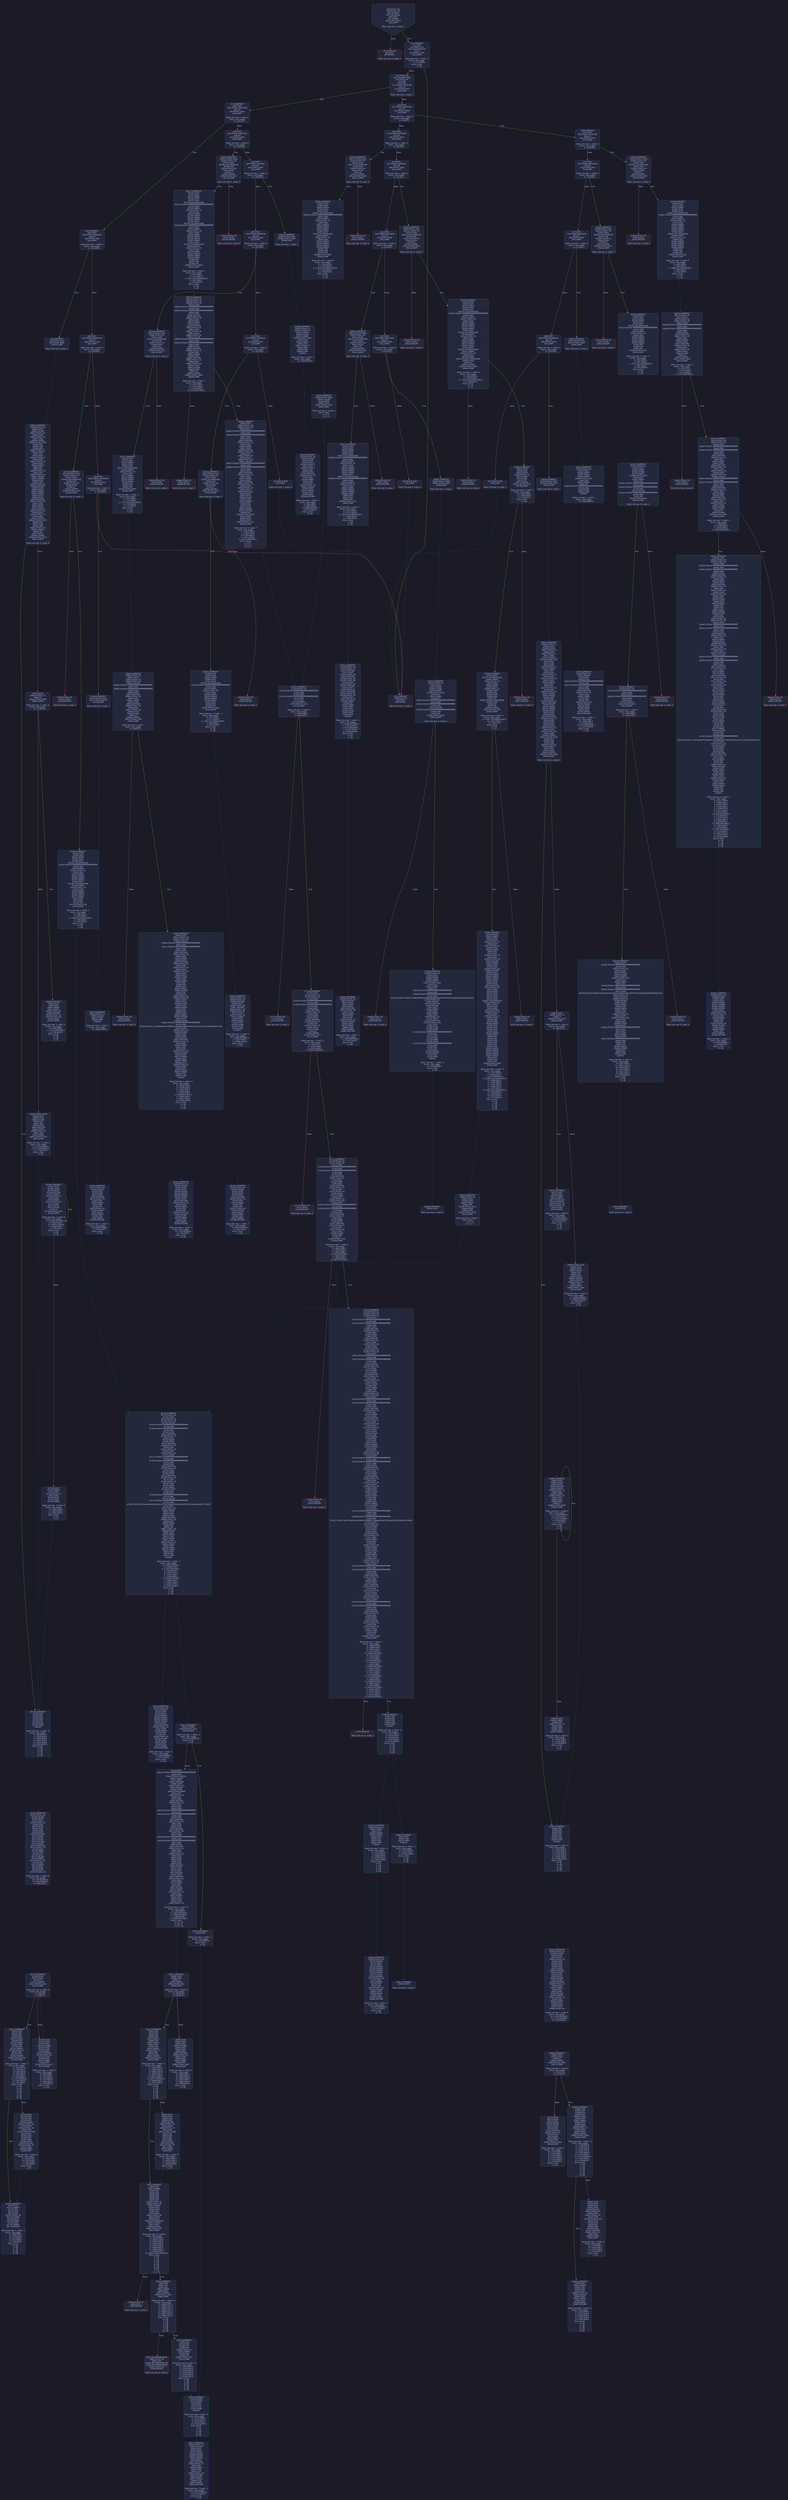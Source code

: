 digraph G {
    node [shape=box, style="filled, rounded", color="#565f89", fontcolor="#c0caf5", fontname="Helvetica", fillcolor="#24283b"];
    edge [color="#414868", fontcolor="#c0caf5", fontname="Helvetica"];
    bgcolor="#1a1b26";
    0 [ label = "[00] PUSH1 80
[02] PUSH1 40
[04] MSTORE
[05] CALLVALUE
[06] DUP1
[07] ISZERO
[08] PUSH2 0010
[0b] JUMPI

Stack size req: 0, sizeΔ: 1
" shape = invhouse]
    1 [ label = "[0c] PUSH1 00
[0e] DUP1
[0f] REVERT

Stack size req: 0, sizeΔ: 0
" color = "red"]
    2 [ label = "[10] JUMPDEST
[11] POP
[12] PUSH1 04
[14] CALLDATASIZE
[15] LT
[16] PUSH2 00f5
[19] JUMPI

Stack size req: 1, sizeΔ: -1
Entry->Op usage:
	0->17:POP:0
Entry->Exit:
	0->😵
"]
    3 [ label = "[1a] PUSH1 00
[1c] CALLDATALOAD
[1d] PUSH1 e0
[1f] SHR
[20] DUP1
[21] PUSH4 79cc6790
[26] GT
[27] PUSH2 0097
[2a] JUMPI

Stack size req: 0, sizeΔ: 1
"]
    4 [ label = "[2b] DUP1
[2c] PUSH4 a9059cbb
[31] GT
[32] PUSH2 0066
[35] JUMPI

Stack size req: 1, sizeΔ: 0
Entry->Op usage:
	0->49:GT:1
"]
    5 [ label = "[36] DUP1
[37] PUSH4 a9059cbb
[3c] EQ
[3d] PUSH2 04c0
[40] JUMPI

Stack size req: 1, sizeΔ: 0
Entry->Op usage:
	0->60:EQ:1
"]
    6 [ label = "[41] DUP1
[42] PUSH4 cae9ca51
[47] EQ
[48] PUSH2 050e
[4b] JUMPI

Stack size req: 1, sizeΔ: 0
Entry->Op usage:
	0->71:EQ:1
"]
    7 [ label = "[4c] DUP1
[4d] PUSH4 dd62ed3e
[52] EQ
[53] PUSH2 060b
[56] JUMPI

Stack size req: 1, sizeΔ: 0
Entry->Op usage:
	0->82:EQ:1
"]
    8 [ label = "[57] DUP1
[58] PUSH4 f8b14a3b
[5d] EQ
[5e] PUSH2 0683
[61] JUMPI

Stack size req: 1, sizeΔ: 0
Entry->Op usage:
	0->93:EQ:1
"]
    9 [ label = "[62] PUSH2 00f5
[65] JUMP

Stack size req: 0, sizeΔ: 0
"]
    10 [ label = "[66] JUMPDEST
[67] DUP1
[68] PUSH4 79cc6790
[6d] EQ
[6e] PUSH2 0349
[71] JUMPI

Stack size req: 1, sizeΔ: 0
Entry->Op usage:
	0->109:EQ:1
"]
    11 [ label = "[72] DUP1
[73] PUSH4 8863dd1a
[78] EQ
[79] PUSH2 03af
[7c] JUMPI

Stack size req: 1, sizeΔ: 0
Entry->Op usage:
	0->120:EQ:1
"]
    12 [ label = "[7d] DUP1
[7e] PUSH4 8da5cb5b
[83] EQ
[84] PUSH2 03f3
[87] JUMPI

Stack size req: 1, sizeΔ: 0
Entry->Op usage:
	0->131:EQ:1
"]
    13 [ label = "[88] DUP1
[89] PUSH4 95d89b41
[8e] EQ
[8f] PUSH2 043d
[92] JUMPI

Stack size req: 1, sizeΔ: 0
Entry->Op usage:
	0->142:EQ:1
"]
    14 [ label = "[93] PUSH2 00f5
[96] JUMP

Stack size req: 0, sizeΔ: 0
"]
    15 [ label = "[97] JUMPDEST
[98] DUP1
[99] PUSH4 23b872dd
[9e] GT
[9f] PUSH2 00d3
[a2] JUMPI

Stack size req: 1, sizeΔ: 0
Entry->Op usage:
	0->158:GT:1
"]
    16 [ label = "[a3] DUP1
[a4] PUSH4 23b872dd
[a9] EQ
[aa] PUSH2 0201
[ad] JUMPI

Stack size req: 1, sizeΔ: 0
Entry->Op usage:
	0->169:EQ:1
"]
    17 [ label = "[ae] DUP1
[af] PUSH4 313ce567
[b4] EQ
[b5] PUSH2 0287
[b8] JUMPI

Stack size req: 1, sizeΔ: 0
Entry->Op usage:
	0->180:EQ:1
"]
    18 [ label = "[b9] DUP1
[ba] PUSH4 42966c68
[bf] EQ
[c0] PUSH2 02ab
[c3] JUMPI

Stack size req: 1, sizeΔ: 0
Entry->Op usage:
	0->191:EQ:1
"]
    19 [ label = "[c4] DUP1
[c5] PUSH4 70a08231
[ca] EQ
[cb] PUSH2 02f1
[ce] JUMPI

Stack size req: 1, sizeΔ: 0
Entry->Op usage:
	0->202:EQ:1
"]
    20 [ label = "[cf] PUSH2 00f5
[d2] JUMP

Stack size req: 0, sizeΔ: 0
"]
    21 [ label = "[d3] JUMPDEST
[d4] DUP1
[d5] PUSH4 06fdde03
[da] EQ
[db] PUSH2 00fa
[de] JUMPI

Stack size req: 1, sizeΔ: 0
Entry->Op usage:
	0->218:EQ:1
"]
    22 [ label = "[df] DUP1
[e0] PUSH4 095ea7b3
[e5] EQ
[e6] PUSH2 017d
[e9] JUMPI

Stack size req: 1, sizeΔ: 0
Entry->Op usage:
	0->229:EQ:1
"]
    23 [ label = "[ea] DUP1
[eb] PUSH4 18160ddd
[f0] EQ
[f1] PUSH2 01e3
[f4] JUMPI

Stack size req: 1, sizeΔ: 0
Entry->Op usage:
	0->240:EQ:1
"]
    24 [ label = "[f5] JUMPDEST
[f6] PUSH1 00
[f8] DUP1
[f9] REVERT

Stack size req: 0, sizeΔ: 0
" color = "red"]
    25 [ label = "[fa] JUMPDEST
[fb] PUSH2 0102
[fe] PUSH2 068d
[0101] JUMP

Stack size req: 0, sizeΔ: 1
"]
    26 [ label = "[0102] JUMPDEST
[0103] PUSH1 40
[0105] MLOAD
[0106] DUP1
[0107] DUP1
[0108] PUSH1 20
[010a] ADD
[010b] DUP3
[010c] DUP2
[010d] SUB
[010e] DUP3
[010f] MSTORE
[0110] DUP4
[0111] DUP2
[0112] DUP2
[0113] MLOAD
[0114] DUP2
[0115] MSTORE
[0116] PUSH1 20
[0118] ADD
[0119] SWAP2
[011a] POP
[011b] DUP1
[011c] MLOAD
[011d] SWAP1
[011e] PUSH1 20
[0120] ADD
[0121] SWAP1
[0122] DUP1
[0123] DUP4
[0124] DUP4
[0125] PUSH1 00

Stack size req: 1, sizeΔ: 9
Entry->Op usage:
	0->275:MLOAD:0
	0->284:MLOAD:0
	0->288:ADD:1
"]
    27 [ label = "[0127] JUMPDEST
[0128] DUP4
[0129] DUP2
[012a] LT
[012b] ISZERO
[012c] PUSH2 0142
[012f] JUMPI

Stack size req: 4, sizeΔ: 0
Entry->Op usage:
	0->298:LT:0
	3->298:LT:1
"]
    28 [ label = "[0130] DUP1
[0131] DUP3
[0132] ADD
[0133] MLOAD
[0134] DUP2
[0135] DUP5
[0136] ADD
[0137] MSTORE
[0138] PUSH1 20
[013a] DUP2
[013b] ADD
[013c] SWAP1
[013d] POP
[013e] PUSH2 0127
[0141] JUMP

Stack size req: 3, sizeΔ: 0
Entry->Op usage:
	0->306:ADD:1
	0->310:ADD:1
	0->315:ADD:0
	0->317:POP:0
	1->306:ADD:0
	2->310:ADD:0
Entry->Exit:
	0->😵
"]
    29 [ label = "[0142] JUMPDEST
[0143] POP
[0144] POP
[0145] POP
[0146] POP
[0147] SWAP1
[0148] POP
[0149] SWAP1
[014a] DUP2
[014b] ADD
[014c] SWAP1
[014d] PUSH1 1f
[014f] AND
[0150] DUP1
[0151] ISZERO
[0152] PUSH2 016f
[0155] JUMPI

Stack size req: 7, sizeΔ: -5
Entry->Op usage:
	0->323:POP:0
	1->324:POP:0
	2->325:POP:0
	3->326:POP:0
	4->331:ADD:0
	4->335:AND:1
	4->337:ISZERO:0
	5->328:POP:0
	6->331:ADD:1
Entry->Exit:
	0->😵
	1->😵
	2->😵
	3->😵
	4->0
	5->😵
	6->😵
"]
    30 [ label = "[0156] DUP1
[0157] DUP3
[0158] SUB
[0159] DUP1
[015a] MLOAD
[015b] PUSH1 01
[015d] DUP4
[015e] PUSH1 20
[0160] SUB
[0161] PUSH2 0100
[0164] EXP
[0165] SUB
[0166] NOT
[0167] AND
[0168] DUP2
[0169] MSTORE
[016a] PUSH1 20
[016c] ADD
[016d] SWAP2
[016e] POP

Stack size req: 2, sizeΔ: 0
Entry->Op usage:
	0->344:SUB:1
	0->352:SUB:1
	1->344:SUB:0
	1->366:POP:0
Entry->Exit:
	1->😵
"]
    31 [ label = "[016f] JUMPDEST
[0170] POP
[0171] SWAP3
[0172] POP
[0173] POP
[0174] POP
[0175] PUSH1 40
[0177] MLOAD
[0178] DUP1
[0179] SWAP2
[017a] SUB
[017b] SWAP1
[017c] RETURN

Stack size req: 5, sizeΔ: -5
Entry->Op usage:
	0->368:POP:0
	1->378:SUB:0
	2->371:POP:0
	3->372:POP:0
	4->370:POP:0
Entry->Exit:
	0->😵
	1->😵
	2->😵
	3->😵
	4->😵
" color = "darkblue"]
    32 [ label = "[017d] JUMPDEST
[017e] PUSH2 01c9
[0181] PUSH1 04
[0183] DUP1
[0184] CALLDATASIZE
[0185] SUB
[0186] PUSH1 40
[0188] DUP2
[0189] LT
[018a] ISZERO
[018b] PUSH2 0193
[018e] JUMPI

Stack size req: 0, sizeΔ: 3
"]
    33 [ label = "[018f] PUSH1 00
[0191] DUP1
[0192] REVERT

Stack size req: 0, sizeΔ: 0
" color = "red"]
    34 [ label = "[0193] JUMPDEST
[0194] DUP2
[0195] ADD
[0196] SWAP1
[0197] DUP1
[0198] DUP1
[0199] CALLDATALOAD
[019a] PUSH20 ffffffffffffffffffffffffffffffffffffffff
[01af] AND
[01b0] SWAP1
[01b1] PUSH1 20
[01b3] ADD
[01b4] SWAP1
[01b5] SWAP3
[01b6] SWAP2
[01b7] SWAP1
[01b8] DUP1
[01b9] CALLDATALOAD
[01ba] SWAP1
[01bb] PUSH1 20
[01bd] ADD
[01be] SWAP1
[01bf] SWAP3
[01c0] SWAP2
[01c1] SWAP1
[01c2] POP
[01c3] POP
[01c4] POP
[01c5] PUSH2 072b
[01c8] JUMP

Stack size req: 2, sizeΔ: 0
Entry->Op usage:
	0->405:ADD:1
	1->405:ADD:0
	1->409:CALLDATALOAD:0
	1->435:ADD:1
	1->451:POP:0
Entry->Exit:
	0->😵
	1->😵
"]
    35 [ label = "[01c9] JUMPDEST
[01ca] PUSH1 40
[01cc] MLOAD
[01cd] DUP1
[01ce] DUP3
[01cf] ISZERO
[01d0] ISZERO
[01d1] ISZERO
[01d2] ISZERO
[01d3] DUP2
[01d4] MSTORE
[01d5] PUSH1 20
[01d7] ADD
[01d8] SWAP2
[01d9] POP
[01da] POP
[01db] PUSH1 40
[01dd] MLOAD
[01de] DUP1
[01df] SWAP2
[01e0] SUB
[01e1] SWAP1
[01e2] RETURN

Stack size req: 1, sizeΔ: -1
Entry->Op usage:
	0->463:ISZERO:0
	0->473:POP:0
Entry->Exit:
	0->😵
" color = "darkblue"]
    36 [ label = "[01e3] JUMPDEST
[01e4] PUSH2 01eb
[01e7] PUSH2 081d
[01ea] JUMP

Stack size req: 0, sizeΔ: 1
"]
    37 [ label = "[01eb] JUMPDEST
[01ec] PUSH1 40
[01ee] MLOAD
[01ef] DUP1
[01f0] DUP3
[01f1] DUP2
[01f2] MSTORE
[01f3] PUSH1 20
[01f5] ADD
[01f6] SWAP2
[01f7] POP
[01f8] POP
[01f9] PUSH1 40
[01fb] MLOAD
[01fc] DUP1
[01fd] SWAP2
[01fe] SUB
[01ff] SWAP1
[0200] RETURN

Stack size req: 1, sizeΔ: -1
Entry->Op usage:
	0->498:MSTORE:1
	0->503:POP:0
Entry->Exit:
	0->😵
" color = "darkblue"]
    38 [ label = "[0201] JUMPDEST
[0202] PUSH2 026d
[0205] PUSH1 04
[0207] DUP1
[0208] CALLDATASIZE
[0209] SUB
[020a] PUSH1 60
[020c] DUP2
[020d] LT
[020e] ISZERO
[020f] PUSH2 0217
[0212] JUMPI

Stack size req: 0, sizeΔ: 3
"]
    39 [ label = "[0213] PUSH1 00
[0215] DUP1
[0216] REVERT

Stack size req: 0, sizeΔ: 0
" color = "red"]
    40 [ label = "[0217] JUMPDEST
[0218] DUP2
[0219] ADD
[021a] SWAP1
[021b] DUP1
[021c] DUP1
[021d] CALLDATALOAD
[021e] PUSH20 ffffffffffffffffffffffffffffffffffffffff
[0233] AND
[0234] SWAP1
[0235] PUSH1 20
[0237] ADD
[0238] SWAP1
[0239] SWAP3
[023a] SWAP2
[023b] SWAP1
[023c] DUP1
[023d] CALLDATALOAD
[023e] PUSH20 ffffffffffffffffffffffffffffffffffffffff
[0253] AND
[0254] SWAP1
[0255] PUSH1 20
[0257] ADD
[0258] SWAP1
[0259] SWAP3
[025a] SWAP2
[025b] SWAP1
[025c] DUP1
[025d] CALLDATALOAD
[025e] SWAP1
[025f] PUSH1 20
[0261] ADD
[0262] SWAP1
[0263] SWAP3
[0264] SWAP2
[0265] SWAP1
[0266] POP
[0267] POP
[0268] POP
[0269] PUSH2 0823
[026c] JUMP

Stack size req: 2, sizeΔ: 1
Entry->Op usage:
	0->537:ADD:1
	1->537:ADD:0
	1->541:CALLDATALOAD:0
	1->567:ADD:1
	1->615:POP:0
Entry->Exit:
	0->😵
	1->😵
"]
    41 [ label = "[026d] JUMPDEST
[026e] PUSH1 40
[0270] MLOAD
[0271] DUP1
[0272] DUP3
[0273] ISZERO
[0274] ISZERO
[0275] ISZERO
[0276] ISZERO
[0277] DUP2
[0278] MSTORE
[0279] PUSH1 20
[027b] ADD
[027c] SWAP2
[027d] POP
[027e] POP
[027f] PUSH1 40
[0281] MLOAD
[0282] DUP1
[0283] SWAP2
[0284] SUB
[0285] SWAP1
[0286] RETURN

Stack size req: 1, sizeΔ: -1
Entry->Op usage:
	0->627:ISZERO:0
	0->637:POP:0
Entry->Exit:
	0->😵
" color = "darkblue"]
    42 [ label = "[0287] JUMPDEST
[0288] PUSH2 028f
[028b] PUSH2 094e
[028e] JUMP

Stack size req: 0, sizeΔ: 1
"]
    43 [ label = "[028f] JUMPDEST
[0290] PUSH1 40
[0292] MLOAD
[0293] DUP1
[0294] DUP3
[0295] PUSH1 ff
[0297] AND
[0298] PUSH1 ff
[029a] AND
[029b] DUP2
[029c] MSTORE
[029d] PUSH1 20
[029f] ADD
[02a0] SWAP2
[02a1] POP
[02a2] POP
[02a3] PUSH1 40
[02a5] MLOAD
[02a6] DUP1
[02a7] SWAP2
[02a8] SUB
[02a9] SWAP1
[02aa] RETURN

Stack size req: 1, sizeΔ: -1
Entry->Op usage:
	0->663:AND:1
	0->666:AND:1
	0->668:MSTORE:1
	0->673:POP:0
Entry->Exit:
	0->😵
" color = "darkblue"]
    44 [ label = "[02ab] JUMPDEST
[02ac] PUSH2 02d7
[02af] PUSH1 04
[02b1] DUP1
[02b2] CALLDATASIZE
[02b3] SUB
[02b4] PUSH1 20
[02b6] DUP2
[02b7] LT
[02b8] ISZERO
[02b9] PUSH2 02c1
[02bc] JUMPI

Stack size req: 0, sizeΔ: 3
"]
    45 [ label = "[02bd] PUSH1 00
[02bf] DUP1
[02c0] REVERT

Stack size req: 0, sizeΔ: 0
" color = "red"]
    46 [ label = "[02c1] JUMPDEST
[02c2] DUP2
[02c3] ADD
[02c4] SWAP1
[02c5] DUP1
[02c6] DUP1
[02c7] CALLDATALOAD
[02c8] SWAP1
[02c9] PUSH1 20
[02cb] ADD
[02cc] SWAP1
[02cd] SWAP3
[02ce] SWAP2
[02cf] SWAP1
[02d0] POP
[02d1] POP
[02d2] POP
[02d3] PUSH2 0961
[02d6] JUMP

Stack size req: 2, sizeΔ: -1
Entry->Op usage:
	0->707:ADD:1
	1->707:ADD:0
	1->711:CALLDATALOAD:0
	1->715:ADD:1
	1->721:POP:0
Entry->Exit:
	0->😵
	1->😵
"]
    47 [ label = "[02d7] JUMPDEST
[02d8] PUSH1 40
[02da] MLOAD
[02db] DUP1
[02dc] DUP3
[02dd] ISZERO
[02de] ISZERO
[02df] ISZERO
[02e0] ISZERO
[02e1] DUP2
[02e2] MSTORE
[02e3] PUSH1 20
[02e5] ADD
[02e6] SWAP2
[02e7] POP
[02e8] POP
[02e9] PUSH1 40
[02eb] MLOAD
[02ec] DUP1
[02ed] SWAP2
[02ee] SUB
[02ef] SWAP1
[02f0] RETURN

Stack size req: 1, sizeΔ: -1
Entry->Op usage:
	0->733:ISZERO:0
	0->743:POP:0
Entry->Exit:
	0->😵
" color = "darkblue"]
    48 [ label = "[02f1] JUMPDEST
[02f2] PUSH2 0333
[02f5] PUSH1 04
[02f7] DUP1
[02f8] CALLDATASIZE
[02f9] SUB
[02fa] PUSH1 20
[02fc] DUP2
[02fd] LT
[02fe] ISZERO
[02ff] PUSH2 0307
[0302] JUMPI

Stack size req: 0, sizeΔ: 3
"]
    49 [ label = "[0303] PUSH1 00
[0305] DUP1
[0306] REVERT

Stack size req: 0, sizeΔ: 0
" color = "red"]
    50 [ label = "[0307] JUMPDEST
[0308] DUP2
[0309] ADD
[030a] SWAP1
[030b] DUP1
[030c] DUP1
[030d] CALLDATALOAD
[030e] PUSH20 ffffffffffffffffffffffffffffffffffffffff
[0323] AND
[0324] SWAP1
[0325] PUSH1 20
[0327] ADD
[0328] SWAP1
[0329] SWAP3
[032a] SWAP2
[032b] SWAP1
[032c] POP
[032d] POP
[032e] POP
[032f] PUSH2 0a63
[0332] JUMP

Stack size req: 2, sizeΔ: -1
Entry->Op usage:
	0->777:ADD:1
	1->777:ADD:0
	1->781:CALLDATALOAD:0
	1->807:ADD:1
	1->813:POP:0
Entry->Exit:
	0->😵
	1->😵
"]
    51 [ label = "[0333] JUMPDEST
[0334] PUSH1 40
[0336] MLOAD
[0337] DUP1
[0338] DUP3
[0339] DUP2
[033a] MSTORE
[033b] PUSH1 20
[033d] ADD
[033e] SWAP2
[033f] POP
[0340] POP
[0341] PUSH1 40
[0343] MLOAD
[0344] DUP1
[0345] SWAP2
[0346] SUB
[0347] SWAP1
[0348] RETURN

Stack size req: 1, sizeΔ: -1
Entry->Op usage:
	0->826:MSTORE:1
	0->831:POP:0
Entry->Exit:
	0->😵
" color = "darkblue"]
    52 [ label = "[0349] JUMPDEST
[034a] PUSH2 0395
[034d] PUSH1 04
[034f] DUP1
[0350] CALLDATASIZE
[0351] SUB
[0352] PUSH1 40
[0354] DUP2
[0355] LT
[0356] ISZERO
[0357] PUSH2 035f
[035a] JUMPI

Stack size req: 0, sizeΔ: 3
"]
    53 [ label = "[035b] PUSH1 00
[035d] DUP1
[035e] REVERT

Stack size req: 0, sizeΔ: 0
" color = "red"]
    54 [ label = "[035f] JUMPDEST
[0360] DUP2
[0361] ADD
[0362] SWAP1
[0363] DUP1
[0364] DUP1
[0365] CALLDATALOAD
[0366] PUSH20 ffffffffffffffffffffffffffffffffffffffff
[037b] AND
[037c] SWAP1
[037d] PUSH1 20
[037f] ADD
[0380] SWAP1
[0381] SWAP3
[0382] SWAP2
[0383] SWAP1
[0384] DUP1
[0385] CALLDATALOAD
[0386] SWAP1
[0387] PUSH1 20
[0389] ADD
[038a] SWAP1
[038b] SWAP3
[038c] SWAP2
[038d] SWAP1
[038e] POP
[038f] POP
[0390] POP
[0391] PUSH2 0a7b
[0394] JUMP

Stack size req: 2, sizeΔ: 0
Entry->Op usage:
	0->865:ADD:1
	1->865:ADD:0
	1->869:CALLDATALOAD:0
	1->895:ADD:1
	1->911:POP:0
Entry->Exit:
	0->😵
	1->😵
"]
    55 [ label = "[0395] JUMPDEST
[0396] PUSH1 40
[0398] MLOAD
[0399] DUP1
[039a] DUP3
[039b] ISZERO
[039c] ISZERO
[039d] ISZERO
[039e] ISZERO
[039f] DUP2
[03a0] MSTORE
[03a1] PUSH1 20
[03a3] ADD
[03a4] SWAP2
[03a5] POP
[03a6] POP
[03a7] PUSH1 40
[03a9] MLOAD
[03aa] DUP1
[03ab] SWAP2
[03ac] SUB
[03ad] SWAP1
[03ae] RETURN

Stack size req: 1, sizeΔ: -1
Entry->Op usage:
	0->923:ISZERO:0
	0->933:POP:0
Entry->Exit:
	0->😵
" color = "darkblue"]
    56 [ label = "[03af] JUMPDEST
[03b0] PUSH2 03f1
[03b3] PUSH1 04
[03b5] DUP1
[03b6] CALLDATASIZE
[03b7] SUB
[03b8] PUSH1 20
[03ba] DUP2
[03bb] LT
[03bc] ISZERO
[03bd] PUSH2 03c5
[03c0] JUMPI

Stack size req: 0, sizeΔ: 3
"]
    57 [ label = "[03c1] PUSH1 00
[03c3] DUP1
[03c4] REVERT

Stack size req: 0, sizeΔ: 0
" color = "red"]
    58 [ label = "[03c5] JUMPDEST
[03c6] DUP2
[03c7] ADD
[03c8] SWAP1
[03c9] DUP1
[03ca] DUP1
[03cb] CALLDATALOAD
[03cc] PUSH20 ffffffffffffffffffffffffffffffffffffffff
[03e1] AND
[03e2] SWAP1
[03e3] PUSH1 20
[03e5] ADD
[03e6] SWAP1
[03e7] SWAP3
[03e8] SWAP2
[03e9] SWAP1
[03ea] POP
[03eb] POP
[03ec] POP
[03ed] PUSH2 0c91
[03f0] JUMP

Stack size req: 2, sizeΔ: -1
Entry->Op usage:
	0->967:ADD:1
	1->967:ADD:0
	1->971:CALLDATALOAD:0
	1->997:ADD:1
	1->1003:POP:0
Entry->Exit:
	0->😵
	1->😵
"]
    59 [ label = "[03f1] JUMPDEST
[03f2] STOP

Stack size req: 0, sizeΔ: 0
" color = "darkblue"]
    60 [ label = "[03f3] JUMPDEST
[03f4] PUSH2 03fb
[03f7] PUSH2 0de2
[03fa] JUMP

Stack size req: 0, sizeΔ: 1
"]
    61 [ label = "[03fb] JUMPDEST
[03fc] PUSH1 40
[03fe] MLOAD
[03ff] DUP1
[0400] DUP3
[0401] PUSH20 ffffffffffffffffffffffffffffffffffffffff
[0416] AND
[0417] PUSH20 ffffffffffffffffffffffffffffffffffffffff
[042c] AND
[042d] DUP2
[042e] MSTORE
[042f] PUSH1 20
[0431] ADD
[0432] SWAP2
[0433] POP
[0434] POP
[0435] PUSH1 40
[0437] MLOAD
[0438] DUP1
[0439] SWAP2
[043a] SUB
[043b] SWAP1
[043c] RETURN

Stack size req: 1, sizeΔ: -1
Entry->Op usage:
	0->1046:AND:1
	0->1068:AND:1
	0->1070:MSTORE:1
	0->1075:POP:0
Entry->Exit:
	0->😵
" color = "darkblue"]
    62 [ label = "[043d] JUMPDEST
[043e] PUSH2 0445
[0441] PUSH2 0e07
[0444] JUMP

Stack size req: 0, sizeΔ: 1
"]
    63 [ label = "[0445] JUMPDEST
[0446] PUSH1 40
[0448] MLOAD
[0449] DUP1
[044a] DUP1
[044b] PUSH1 20
[044d] ADD
[044e] DUP3
[044f] DUP2
[0450] SUB
[0451] DUP3
[0452] MSTORE
[0453] DUP4
[0454] DUP2
[0455] DUP2
[0456] MLOAD
[0457] DUP2
[0458] MSTORE
[0459] PUSH1 20
[045b] ADD
[045c] SWAP2
[045d] POP
[045e] DUP1
[045f] MLOAD
[0460] SWAP1
[0461] PUSH1 20
[0463] ADD
[0464] SWAP1
[0465] DUP1
[0466] DUP4
[0467] DUP4
[0468] PUSH1 00

Stack size req: 1, sizeΔ: 9
Entry->Op usage:
	0->1110:MLOAD:0
	0->1119:MLOAD:0
	0->1123:ADD:1
"]
    64 [ label = "[046a] JUMPDEST
[046b] DUP4
[046c] DUP2
[046d] LT
[046e] ISZERO
[046f] PUSH2 0485
[0472] JUMPI

Stack size req: 4, sizeΔ: 0
Entry->Op usage:
	0->1133:LT:0
	3->1133:LT:1
"]
    65 [ label = "[0473] DUP1
[0474] DUP3
[0475] ADD
[0476] MLOAD
[0477] DUP2
[0478] DUP5
[0479] ADD
[047a] MSTORE
[047b] PUSH1 20
[047d] DUP2
[047e] ADD
[047f] SWAP1
[0480] POP
[0481] PUSH2 046a
[0484] JUMP

Stack size req: 3, sizeΔ: 0
Entry->Op usage:
	0->1141:ADD:1
	0->1145:ADD:1
	0->1150:ADD:0
	0->1152:POP:0
	1->1141:ADD:0
	2->1145:ADD:0
Entry->Exit:
	0->😵
"]
    66 [ label = "[0485] JUMPDEST
[0486] POP
[0487] POP
[0488] POP
[0489] POP
[048a] SWAP1
[048b] POP
[048c] SWAP1
[048d] DUP2
[048e] ADD
[048f] SWAP1
[0490] PUSH1 1f
[0492] AND
[0493] DUP1
[0494] ISZERO
[0495] PUSH2 04b2
[0498] JUMPI

Stack size req: 7, sizeΔ: -5
Entry->Op usage:
	0->1158:POP:0
	1->1159:POP:0
	2->1160:POP:0
	3->1161:POP:0
	4->1166:ADD:0
	4->1170:AND:1
	4->1172:ISZERO:0
	5->1163:POP:0
	6->1166:ADD:1
Entry->Exit:
	0->😵
	1->😵
	2->😵
	3->😵
	4->0
	5->😵
	6->😵
"]
    67 [ label = "[0499] DUP1
[049a] DUP3
[049b] SUB
[049c] DUP1
[049d] MLOAD
[049e] PUSH1 01
[04a0] DUP4
[04a1] PUSH1 20
[04a3] SUB
[04a4] PUSH2 0100
[04a7] EXP
[04a8] SUB
[04a9] NOT
[04aa] AND
[04ab] DUP2
[04ac] MSTORE
[04ad] PUSH1 20
[04af] ADD
[04b0] SWAP2
[04b1] POP

Stack size req: 2, sizeΔ: 0
Entry->Op usage:
	0->1179:SUB:1
	0->1187:SUB:1
	1->1179:SUB:0
	1->1201:POP:0
Entry->Exit:
	1->😵
"]
    68 [ label = "[04b2] JUMPDEST
[04b3] POP
[04b4] SWAP3
[04b5] POP
[04b6] POP
[04b7] POP
[04b8] PUSH1 40
[04ba] MLOAD
[04bb] DUP1
[04bc] SWAP2
[04bd] SUB
[04be] SWAP1
[04bf] RETURN

Stack size req: 5, sizeΔ: -5
Entry->Op usage:
	0->1203:POP:0
	1->1213:SUB:0
	2->1206:POP:0
	3->1207:POP:0
	4->1205:POP:0
Entry->Exit:
	0->😵
	1->😵
	2->😵
	3->😵
	4->😵
" color = "darkblue"]
    69 [ label = "[04c0] JUMPDEST
[04c1] PUSH2 050c
[04c4] PUSH1 04
[04c6] DUP1
[04c7] CALLDATASIZE
[04c8] SUB
[04c9] PUSH1 40
[04cb] DUP2
[04cc] LT
[04cd] ISZERO
[04ce] PUSH2 04d6
[04d1] JUMPI

Stack size req: 0, sizeΔ: 3
"]
    70 [ label = "[04d2] PUSH1 00
[04d4] DUP1
[04d5] REVERT

Stack size req: 0, sizeΔ: 0
" color = "red"]
    71 [ label = "[04d6] JUMPDEST
[04d7] DUP2
[04d8] ADD
[04d9] SWAP1
[04da] DUP1
[04db] DUP1
[04dc] CALLDATALOAD
[04dd] PUSH20 ffffffffffffffffffffffffffffffffffffffff
[04f2] AND
[04f3] SWAP1
[04f4] PUSH1 20
[04f6] ADD
[04f7] SWAP1
[04f8] SWAP3
[04f9] SWAP2
[04fa] SWAP1
[04fb] DUP1
[04fc] CALLDATALOAD
[04fd] SWAP1
[04fe] PUSH1 20
[0500] ADD
[0501] SWAP1
[0502] SWAP3
[0503] SWAP2
[0504] SWAP1
[0505] POP
[0506] POP
[0507] POP
[0508] PUSH2 0ea5
[050b] JUMP

Stack size req: 2, sizeΔ: 0
Entry->Op usage:
	0->1240:ADD:1
	1->1240:ADD:0
	1->1244:CALLDATALOAD:0
	1->1270:ADD:1
	1->1286:POP:0
Entry->Exit:
	0->😵
	1->😵
"]
    72 [ label = "[050c] JUMPDEST
[050d] STOP

Stack size req: 0, sizeΔ: 0
" color = "darkblue"]
    73 [ label = "[050e] JUMPDEST
[050f] PUSH2 05f1
[0512] PUSH1 04
[0514] DUP1
[0515] CALLDATASIZE
[0516] SUB
[0517] PUSH1 60
[0519] DUP2
[051a] LT
[051b] ISZERO
[051c] PUSH2 0524
[051f] JUMPI

Stack size req: 0, sizeΔ: 3
"]
    74 [ label = "[0520] PUSH1 00
[0522] DUP1
[0523] REVERT

Stack size req: 0, sizeΔ: 0
" color = "red"]
    75 [ label = "[0524] JUMPDEST
[0525] DUP2
[0526] ADD
[0527] SWAP1
[0528] DUP1
[0529] DUP1
[052a] CALLDATALOAD
[052b] PUSH20 ffffffffffffffffffffffffffffffffffffffff
[0540] AND
[0541] SWAP1
[0542] PUSH1 20
[0544] ADD
[0545] SWAP1
[0546] SWAP3
[0547] SWAP2
[0548] SWAP1
[0549] DUP1
[054a] CALLDATALOAD
[054b] SWAP1
[054c] PUSH1 20
[054e] ADD
[054f] SWAP1
[0550] SWAP3
[0551] SWAP2
[0552] SWAP1
[0553] DUP1
[0554] CALLDATALOAD
[0555] SWAP1
[0556] PUSH1 20
[0558] ADD
[0559] SWAP1
[055a] PUSH5 0100000000
[0560] DUP2
[0561] GT
[0562] ISZERO
[0563] PUSH2 056b
[0566] JUMPI

Stack size req: 2, sizeΔ: 4
Entry->Op usage:
	0->1318:ADD:1
	1->1318:ADD:0
	1->1322:CALLDATALOAD:0
	1->1348:ADD:1
Entry->Exit:
	0->😵
	1->2
"]
    76 [ label = "[0567] PUSH1 00
[0569] DUP1
[056a] REVERT

Stack size req: 0, sizeΔ: 0
" color = "red"]
    77 [ label = "[056b] JUMPDEST
[056c] DUP3
[056d] ADD
[056e] DUP4
[056f] PUSH1 20
[0571] DUP3
[0572] ADD
[0573] GT
[0574] ISZERO
[0575] PUSH2 057d
[0578] JUMPI

Stack size req: 4, sizeΔ: 0
Entry->Op usage:
	0->1389:ADD:1
	2->1389:ADD:0
	3->1395:GT:1
Entry->Exit:
	0->😵
"]
    78 [ label = "[0579] PUSH1 00
[057b] DUP1
[057c] REVERT

Stack size req: 0, sizeΔ: 0
" color = "red"]
    79 [ label = "[057d] JUMPDEST
[057e] DUP1
[057f] CALLDATALOAD
[0580] SWAP1
[0581] PUSH1 20
[0583] ADD
[0584] SWAP2
[0585] DUP5
[0586] PUSH1 01
[0588] DUP4
[0589] MUL
[058a] DUP5
[058b] ADD
[058c] GT
[058d] PUSH5 0100000000
[0593] DUP4
[0594] GT
[0595] OR
[0596] ISZERO
[0597] PUSH2 059f
[059a] JUMPI

Stack size req: 4, sizeΔ: 1
Entry->Op usage:
	0->1407:CALLDATALOAD:0
	0->1411:ADD:1
	3->1420:GT:1
Entry->Exit:
	0->😵
	1->0
"]
    80 [ label = "[059b] PUSH1 00
[059d] DUP1
[059e] REVERT

Stack size req: 0, sizeΔ: 0
" color = "red"]
    81 [ label = "[059f] JUMPDEST
[05a0] SWAP2
[05a1] SWAP1
[05a2] DUP1
[05a3] DUP1
[05a4] PUSH1 1f
[05a6] ADD
[05a7] PUSH1 20
[05a9] DUP1
[05aa] SWAP2
[05ab] DIV
[05ac] MUL
[05ad] PUSH1 20
[05af] ADD
[05b0] PUSH1 40
[05b2] MLOAD
[05b3] SWAP1
[05b4] DUP2
[05b5] ADD
[05b6] PUSH1 40
[05b8] MSTORE
[05b9] DUP1
[05ba] SWAP4
[05bb] SWAP3
[05bc] SWAP2
[05bd] SWAP1
[05be] DUP2
[05bf] DUP2
[05c0] MSTORE
[05c1] PUSH1 20
[05c3] ADD
[05c4] DUP4
[05c5] DUP4
[05c6] DUP1
[05c7] DUP3
[05c8] DUP5
[05c9] CALLDATACOPY
[05ca] PUSH1 00
[05cc] DUP2
[05cd] DUP5
[05ce] ADD
[05cf] MSTORE
[05d0] PUSH1 1f
[05d2] NOT
[05d3] PUSH1 1f
[05d5] DUP3
[05d6] ADD
[05d7] AND
[05d8] SWAP1
[05d9] POP
[05da] DUP1
[05db] DUP4
[05dc] ADD
[05dd] SWAP3
[05de] POP
[05df] POP
[05e0] POP
[05e1] POP
[05e2] POP
[05e3] POP
[05e4] POP
[05e5] SWAP2
[05e6] SWAP3
[05e7] SWAP2
[05e8] SWAP3
[05e9] SWAP1
[05ea] POP
[05eb] POP
[05ec] POP
[05ed] PUSH2 0eb4
[05f0] JUMP

Stack size req: 5, sizeΔ: -4
Entry->Op usage:
	0->1514:POP:0
	1->1446:ADD:1
	1->1472:MSTORE:1
	1->1481:CALLDATACOPY:2
	1->1486:ADD:1
	1->1494:ADD:0
	1->1497:POP:0
	1->1506:POP:0
	1->1507:POP:0
	2->1481:CALLDATACOPY:1
	2->1504:POP:0
	2->1508:POP:0
	3->1515:POP:0
	4->1516:POP:0
Entry->Exit:
	0->😵
	1->😵
	2->😵
	3->😵
	4->😵
"]
    82 [ label = "[05f1] JUMPDEST
[05f2] PUSH1 40
[05f4] MLOAD
[05f5] DUP1
[05f6] DUP3
[05f7] ISZERO
[05f8] ISZERO
[05f9] ISZERO
[05fa] ISZERO
[05fb] DUP2
[05fc] MSTORE
[05fd] PUSH1 20
[05ff] ADD
[0600] SWAP2
[0601] POP
[0602] POP
[0603] PUSH1 40
[0605] MLOAD
[0606] DUP1
[0607] SWAP2
[0608] SUB
[0609] SWAP1
[060a] RETURN

Stack size req: 1, sizeΔ: -1
Entry->Op usage:
	0->1527:ISZERO:0
	0->1537:POP:0
Entry->Exit:
	0->😵
" color = "darkblue"]
    83 [ label = "[060b] JUMPDEST
[060c] PUSH2 066d
[060f] PUSH1 04
[0611] DUP1
[0612] CALLDATASIZE
[0613] SUB
[0614] PUSH1 40
[0616] DUP2
[0617] LT
[0618] ISZERO
[0619] PUSH2 0621
[061c] JUMPI

Stack size req: 0, sizeΔ: 3
"]
    84 [ label = "[061d] PUSH1 00
[061f] DUP1
[0620] REVERT

Stack size req: 0, sizeΔ: 0
" color = "red"]
    85 [ label = "[0621] JUMPDEST
[0622] DUP2
[0623] ADD
[0624] SWAP1
[0625] DUP1
[0626] DUP1
[0627] CALLDATALOAD
[0628] PUSH20 ffffffffffffffffffffffffffffffffffffffff
[063d] AND
[063e] SWAP1
[063f] PUSH1 20
[0641] ADD
[0642] SWAP1
[0643] SWAP3
[0644] SWAP2
[0645] SWAP1
[0646] DUP1
[0647] CALLDATALOAD
[0648] PUSH20 ffffffffffffffffffffffffffffffffffffffff
[065d] AND
[065e] SWAP1
[065f] PUSH1 20
[0661] ADD
[0662] SWAP1
[0663] SWAP3
[0664] SWAP2
[0665] SWAP1
[0666] POP
[0667] POP
[0668] POP
[0669] PUSH2 101c
[066c] JUMP

Stack size req: 2, sizeΔ: 0
Entry->Op usage:
	0->1571:ADD:1
	1->1571:ADD:0
	1->1575:CALLDATALOAD:0
	1->1601:ADD:1
	1->1639:POP:0
Entry->Exit:
	0->😵
	1->😵
"]
    86 [ label = "[066d] JUMPDEST
[066e] PUSH1 40
[0670] MLOAD
[0671] DUP1
[0672] DUP3
[0673] DUP2
[0674] MSTORE
[0675] PUSH1 20
[0677] ADD
[0678] SWAP2
[0679] POP
[067a] POP
[067b] PUSH1 40
[067d] MLOAD
[067e] DUP1
[067f] SWAP2
[0680] SUB
[0681] SWAP1
[0682] RETURN

Stack size req: 1, sizeΔ: -1
Entry->Op usage:
	0->1652:MSTORE:1
	0->1657:POP:0
Entry->Exit:
	0->😵
" color = "darkblue"]
    87 [ label = "[0683] JUMPDEST
[0684] PUSH2 068b
[0687] PUSH2 1041
[068a] JUMP

Stack size req: 0, sizeΔ: 1
"]
    88 [ label = "[068b] JUMPDEST
[068c] STOP

Stack size req: 0, sizeΔ: 0
" color = "darkblue"]
    89 [ label = "[068d] JUMPDEST
[068e] PUSH1 01
[0690] DUP1
[0691] SLOAD
[0692] PUSH1 01
[0694] DUP2
[0695] PUSH1 01
[0697] AND
[0698] ISZERO
[0699] PUSH2 0100
[069c] MUL
[069d] SUB
[069e] AND
[069f] PUSH1 02
[06a1] SWAP1
[06a2] DIV
[06a3] DUP1
[06a4] PUSH1 1f
[06a6] ADD
[06a7] PUSH1 20
[06a9] DUP1
[06aa] SWAP2
[06ab] DIV
[06ac] MUL
[06ad] PUSH1 20
[06af] ADD
[06b0] PUSH1 40
[06b2] MLOAD
[06b3] SWAP1
[06b4] DUP2
[06b5] ADD
[06b6] PUSH1 40
[06b8] MSTORE
[06b9] DUP1
[06ba] SWAP3
[06bb] SWAP2
[06bc] SWAP1
[06bd] DUP2
[06be] DUP2
[06bf] MSTORE
[06c0] PUSH1 20
[06c2] ADD
[06c3] DUP3
[06c4] DUP1
[06c5] SLOAD
[06c6] PUSH1 01
[06c8] DUP2
[06c9] PUSH1 01
[06cb] AND
[06cc] ISZERO
[06cd] PUSH2 0100
[06d0] MUL
[06d1] SUB
[06d2] AND
[06d3] PUSH1 02
[06d5] SWAP1
[06d6] DIV
[06d7] DUP1
[06d8] ISZERO
[06d9] PUSH2 0723
[06dc] JUMPI

Stack size req: 0, sizeΔ: 6
"]
    90 [ label = "[06dd] DUP1
[06de] PUSH1 1f
[06e0] LT
[06e1] PUSH2 06f8
[06e4] JUMPI

Stack size req: 1, sizeΔ: 0
Entry->Op usage:
	0->1760:LT:1
"]
    91 [ label = "[06e5] PUSH2 0100
[06e8] DUP1
[06e9] DUP4
[06ea] SLOAD
[06eb] DIV
[06ec] MUL
[06ed] DUP4
[06ee] MSTORE
[06ef] SWAP2
[06f0] PUSH1 20
[06f2] ADD
[06f3] SWAP2
[06f4] PUSH2 0723
[06f7] JUMP

Stack size req: 3, sizeΔ: 0
Entry->Op usage:
	1->1770:SLOAD:0
	2->1774:MSTORE:0
	2->1778:ADD:1
Entry->Exit:
	2->😵
"]
    92 [ label = "[06f8] JUMPDEST
[06f9] DUP3
[06fa] ADD
[06fb] SWAP2
[06fc] SWAP1
[06fd] PUSH1 00
[06ff] MSTORE
[0700] PUSH1 20
[0702] PUSH1 00
[0704] SHA3
[0705] SWAP1

Stack size req: 3, sizeΔ: 0
Entry->Op usage:
	0->1786:ADD:1
	1->1791:MSTORE:1
	2->1786:ADD:0
Entry->Exit:
	0->😵
	1->😵
	2->0
"]
    93 [ label = "[0706] JUMPDEST
[0707] DUP2
[0708] SLOAD
[0709] DUP2
[070a] MSTORE
[070b] SWAP1
[070c] PUSH1 01
[070e] ADD
[070f] SWAP1
[0710] PUSH1 20
[0712] ADD
[0713] DUP1
[0714] DUP4
[0715] GT
[0716] PUSH2 0706
[0719] JUMPI

Stack size req: 3, sizeΔ: 0
Entry->Op usage:
	0->1802:MSTORE:0
	0->1810:ADD:1
	1->1800:SLOAD:0
	1->1806:ADD:1
	2->1813:GT:0
Entry->Exit:
	0->😵
	1->😵
"]
    94 [ label = "[071a] DUP3
[071b] SWAP1
[071c] SUB
[071d] PUSH1 1f
[071f] AND
[0720] DUP3
[0721] ADD
[0722] SWAP2

Stack size req: 3, sizeΔ: 0
Entry->Op usage:
	0->1820:SUB:0
	2->1820:SUB:1
	2->1825:ADD:0
Entry->Exit:
	0->😵
	2->0
"]
    95 [ label = "[0723] JUMPDEST
[0724] POP
[0725] POP
[0726] POP
[0727] POP
[0728] POP
[0729] DUP2
[072a] JUMP
Indirect!

Stack size req: 7, sizeΔ: -5
Entry->Op usage:
	0->1828:POP:0
	1->1829:POP:0
	2->1830:POP:0
	3->1831:POP:0
	4->1832:POP:0
	6->1834:JUMP:0
Entry->Exit:
	0->😵
	1->😵
	2->😵
	3->😵
	4->😵
" color = "teal"]
    96 [ label = "[072b] JUMPDEST
[072c] PUSH1 00
[072e] DUP2
[072f] PUSH1 06
[0731] PUSH1 00
[0733] CALLER
[0734] PUSH20 ffffffffffffffffffffffffffffffffffffffff
[0749] AND
[074a] PUSH20 ffffffffffffffffffffffffffffffffffffffff
[075f] AND
[0760] DUP2
[0761] MSTORE
[0762] PUSH1 20
[0764] ADD
[0765] SWAP1
[0766] DUP2
[0767] MSTORE
[0768] PUSH1 20
[076a] ADD
[076b] PUSH1 00
[076d] SHA3
[076e] PUSH1 00
[0770] DUP6
[0771] PUSH20 ffffffffffffffffffffffffffffffffffffffff
[0786] AND
[0787] PUSH20 ffffffffffffffffffffffffffffffffffffffff
[079c] AND
[079d] DUP2
[079e] MSTORE
[079f] PUSH1 20
[07a1] ADD
[07a2] SWAP1
[07a3] DUP2
[07a4] MSTORE
[07a5] PUSH1 20
[07a7] ADD
[07a8] PUSH1 00
[07aa] SHA3
[07ab] DUP2
[07ac] SWAP1
[07ad] SSTORE
[07ae] POP
[07af] DUP3
[07b0] PUSH20 ffffffffffffffffffffffffffffffffffffffff
[07c5] AND
[07c6] CALLER
[07c7] PUSH20 ffffffffffffffffffffffffffffffffffffffff
[07dc] AND
[07dd] PUSH32 8c5be1e5ebec7d5bd14f71427d1e84f3dd0314c0f7b2291e5b200ac8c7c3b925
[07fe] DUP5
[07ff] PUSH1 40
[0801] MLOAD
[0802] DUP1
[0803] DUP3
[0804] DUP2
[0805] MSTORE
[0806] PUSH1 20
[0808] ADD
[0809] SWAP2
[080a] POP
[080b] POP
[080c] PUSH1 40
[080e] MLOAD
[080f] DUP1
[0810] SWAP2
[0811] SUB
[0812] SWAP1
[0813] LOG3
[0814] PUSH1 01
[0816] SWAP1
[0817] POP
[0818] SWAP3
[0819] SWAP2
[081a] POP
[081b] POP
[081c] JUMP
Indirect!

Stack size req: 3, sizeΔ: -2
Entry->Op usage:
	0->1965:SSTORE:1
	0->1966:POP:0
	0->2053:MSTORE:1
	0->2058:POP:0
	0->2075:POP:0
	1->1926:AND:1
	1->1948:AND:1
	1->1950:MSTORE:1
	1->1989:AND:1
	1->2067:LOG3:4
	1->2074:POP:0
	2->2076:JUMP:0
Entry->Exit:
	0->😵
	1->😵
	2->😵
" color = "teal"]
    97 [ label = "[081d] JUMPDEST
[081e] PUSH1 04
[0820] SLOAD
[0821] DUP2
[0822] JUMP
Indirect!

Stack size req: 1, sizeΔ: 1
Entry->Op usage:
	0->2082:JUMP:0
" color = "teal"]
    98 [ label = "[0823] JUMPDEST
[0824] PUSH1 00
[0826] PUSH1 06
[0828] PUSH1 00
[082a] DUP6
[082b] PUSH20 ffffffffffffffffffffffffffffffffffffffff
[0840] AND
[0841] PUSH20 ffffffffffffffffffffffffffffffffffffffff
[0856] AND
[0857] DUP2
[0858] MSTORE
[0859] PUSH1 20
[085b] ADD
[085c] SWAP1
[085d] DUP2
[085e] MSTORE
[085f] PUSH1 20
[0861] ADD
[0862] PUSH1 00
[0864] SHA3
[0865] PUSH1 00
[0867] CALLER
[0868] PUSH20 ffffffffffffffffffffffffffffffffffffffff
[087d] AND
[087e] PUSH20 ffffffffffffffffffffffffffffffffffffffff
[0893] AND
[0894] DUP2
[0895] MSTORE
[0896] PUSH1 20
[0898] ADD
[0899] SWAP1
[089a] DUP2
[089b] MSTORE
[089c] PUSH1 20
[089e] ADD
[089f] PUSH1 00
[08a1] SHA3
[08a2] SLOAD
[08a3] DUP3
[08a4] GT
[08a5] ISZERO
[08a6] PUSH2 08ae
[08a9] JUMPI

Stack size req: 3, sizeΔ: 1
Entry->Op usage:
	0->2212:GT:0
	2->2112:AND:1
	2->2134:AND:1
	2->2136:MSTORE:1
"]
    99 [ label = "[08aa] PUSH1 00
[08ac] DUP1
[08ad] REVERT

Stack size req: 0, sizeΔ: 0
" color = "red"]
    100 [ label = "[08ae] JUMPDEST
[08af] DUP2
[08b0] PUSH1 06
[08b2] PUSH1 00
[08b4] DUP7
[08b5] PUSH20 ffffffffffffffffffffffffffffffffffffffff
[08ca] AND
[08cb] PUSH20 ffffffffffffffffffffffffffffffffffffffff
[08e0] AND
[08e1] DUP2
[08e2] MSTORE
[08e3] PUSH1 20
[08e5] ADD
[08e6] SWAP1
[08e7] DUP2
[08e8] MSTORE
[08e9] PUSH1 20
[08eb] ADD
[08ec] PUSH1 00
[08ee] SHA3
[08ef] PUSH1 00
[08f1] CALLER
[08f2] PUSH20 ffffffffffffffffffffffffffffffffffffffff
[0907] AND
[0908] PUSH20 ffffffffffffffffffffffffffffffffffffffff
[091d] AND
[091e] DUP2
[091f] MSTORE
[0920] PUSH1 20
[0922] ADD
[0923] SWAP1
[0924] DUP2
[0925] MSTORE
[0926] PUSH1 20
[0928] ADD
[0929] PUSH1 00
[092b] SHA3
[092c] PUSH1 00
[092e] DUP3
[092f] DUP3
[0930] SLOAD
[0931] SUB
[0932] SWAP3
[0933] POP
[0934] POP
[0935] DUP2
[0936] SWAP1
[0937] SSTORE
[0938] POP
[0939] PUSH2 0943
[093c] DUP5
[093d] DUP5
[093e] DUP5
[093f] PUSH2 1141
[0942] JUMP

Stack size req: 4, sizeΔ: 4
Entry->Op usage:
	1->2353:SUB:1
	1->2355:POP:0
	3->2250:AND:1
	3->2272:AND:1
	3->2274:MSTORE:1
Entry->Exit:
	1->0, 5
	2->1, 6
	3->2, 7
"]
    101 [ label = "[0943] JUMPDEST
[0944] PUSH1 01
[0946] SWAP1
[0947] POP
[0948] SWAP4
[0949] SWAP3
[094a] POP
[094b] POP
[094c] POP
[094d] JUMP
Indirect!

Stack size req: 5, sizeΔ: -4
Entry->Op usage:
	0->2375:POP:0
	1->2379:POP:0
	2->2380:POP:0
	3->2378:POP:0
	4->2381:JUMP:0
Entry->Exit:
	0->😵
	1->😵
	2->😵
	3->😵
	4->😵
" color = "teal"]
    102 [ label = "[094e] JUMPDEST
[094f] PUSH1 03
[0951] PUSH1 00
[0953] SWAP1
[0954] SLOAD
[0955] SWAP1
[0956] PUSH2 0100
[0959] EXP
[095a] SWAP1
[095b] DIV
[095c] PUSH1 ff
[095e] AND
[095f] DUP2
[0960] JUMP
Indirect!

Stack size req: 1, sizeΔ: 1
Entry->Op usage:
	0->2400:JUMP:0
" color = "teal"]
    103 [ label = "[0961] JUMPDEST
[0962] PUSH1 00
[0964] DUP2
[0965] PUSH1 05
[0967] PUSH1 00
[0969] CALLER
[096a] PUSH20 ffffffffffffffffffffffffffffffffffffffff
[097f] AND
[0980] PUSH20 ffffffffffffffffffffffffffffffffffffffff
[0995] AND
[0996] DUP2
[0997] MSTORE
[0998] PUSH1 20
[099a] ADD
[099b] SWAP1
[099c] DUP2
[099d] MSTORE
[099e] PUSH1 20
[09a0] ADD
[09a1] PUSH1 00
[09a3] SHA3
[09a4] SLOAD
[09a5] LT
[09a6] ISZERO
[09a7] PUSH2 09af
[09aa] JUMPI

Stack size req: 1, sizeΔ: 1
Entry->Op usage:
	0->2469:LT:1
"]
    104 [ label = "[09ab] PUSH1 00
[09ad] DUP1
[09ae] REVERT

Stack size req: 0, sizeΔ: 0
" color = "red"]
    105 [ label = "[09af] JUMPDEST
[09b0] DUP2
[09b1] PUSH1 05
[09b3] PUSH1 00
[09b5] CALLER
[09b6] PUSH20 ffffffffffffffffffffffffffffffffffffffff
[09cb] AND
[09cc] PUSH20 ffffffffffffffffffffffffffffffffffffffff
[09e1] AND
[09e2] DUP2
[09e3] MSTORE
[09e4] PUSH1 20
[09e6] ADD
[09e7] SWAP1
[09e8] DUP2
[09e9] MSTORE
[09ea] PUSH1 20
[09ec] ADD
[09ed] PUSH1 00
[09ef] SHA3
[09f0] PUSH1 00
[09f2] DUP3
[09f3] DUP3
[09f4] SLOAD
[09f5] SUB
[09f6] SWAP3
[09f7] POP
[09f8] POP
[09f9] DUP2
[09fa] SWAP1
[09fb] SSTORE
[09fc] POP
[09fd] DUP2
[09fe] PUSH1 04
[0a00] PUSH1 00
[0a02] DUP3
[0a03] DUP3
[0a04] SLOAD
[0a05] SUB
[0a06] SWAP3
[0a07] POP
[0a08] POP
[0a09] DUP2
[0a0a] SWAP1
[0a0b] SSTORE
[0a0c] POP
[0a0d] CALLER
[0a0e] PUSH20 ffffffffffffffffffffffffffffffffffffffff
[0a23] AND
[0a24] PUSH32 cc16f5dbb4873280815c1ee09dbd06736cffcc184412cf7a71a0fdb75d397ca5
[0a45] DUP4
[0a46] PUSH1 40
[0a48] MLOAD
[0a49] DUP1
[0a4a] DUP3
[0a4b] DUP2
[0a4c] MSTORE
[0a4d] PUSH1 20
[0a4f] ADD
[0a50] SWAP2
[0a51] POP
[0a52] POP
[0a53] PUSH1 40
[0a55] MLOAD
[0a56] DUP1
[0a57] SWAP2
[0a58] SUB
[0a59] SWAP1
[0a5a] LOG2
[0a5b] PUSH1 01
[0a5d] SWAP1
[0a5e] POP
[0a5f] SWAP2
[0a60] SWAP1
[0a61] POP
[0a62] JUMP
Indirect!

Stack size req: 3, sizeΔ: -2
Entry->Op usage:
	0->2654:POP:0
	1->2549:SUB:1
	1->2551:POP:0
	1->2565:SUB:1
	1->2567:POP:0
	1->2636:MSTORE:1
	1->2641:POP:0
	1->2657:POP:0
	2->2658:JUMP:0
Entry->Exit:
	0->😵
	1->😵
	2->😵
" color = "teal"]
    106 [ label = "[0a63] JUMPDEST
[0a64] PUSH1 05
[0a66] PUSH1 20
[0a68] MSTORE
[0a69] DUP1
[0a6a] PUSH1 00
[0a6c] MSTORE
[0a6d] PUSH1 40
[0a6f] PUSH1 00
[0a71] SHA3
[0a72] PUSH1 00
[0a74] SWAP2
[0a75] POP
[0a76] SWAP1
[0a77] POP
[0a78] SLOAD
[0a79] DUP2
[0a7a] JUMP
Indirect!

Stack size req: 2, sizeΔ: 0
Entry->Op usage:
	0->2668:MSTORE:1
	0->2677:POP:0
	1->2682:JUMP:0
Entry->Exit:
	0->😵
" color = "teal"]
    107 [ label = "[0a7b] JUMPDEST
[0a7c] PUSH1 00
[0a7e] DUP2
[0a7f] PUSH1 05
[0a81] PUSH1 00
[0a83] DUP6
[0a84] PUSH20 ffffffffffffffffffffffffffffffffffffffff
[0a99] AND
[0a9a] PUSH20 ffffffffffffffffffffffffffffffffffffffff
[0aaf] AND
[0ab0] DUP2
[0ab1] MSTORE
[0ab2] PUSH1 20
[0ab4] ADD
[0ab5] SWAP1
[0ab6] DUP2
[0ab7] MSTORE
[0ab8] PUSH1 20
[0aba] ADD
[0abb] PUSH1 00
[0abd] SHA3
[0abe] SLOAD
[0abf] LT
[0ac0] ISZERO
[0ac1] PUSH2 0ac9
[0ac4] JUMPI

Stack size req: 2, sizeΔ: 1
Entry->Op usage:
	0->2751:LT:1
	1->2713:AND:1
	1->2735:AND:1
	1->2737:MSTORE:1
"]
    108 [ label = "[0ac5] PUSH1 00
[0ac7] DUP1
[0ac8] REVERT

Stack size req: 0, sizeΔ: 0
" color = "red"]
    109 [ label = "[0ac9] JUMPDEST
[0aca] PUSH1 06
[0acc] PUSH1 00
[0ace] DUP5
[0acf] PUSH20 ffffffffffffffffffffffffffffffffffffffff
[0ae4] AND
[0ae5] PUSH20 ffffffffffffffffffffffffffffffffffffffff
[0afa] AND
[0afb] DUP2
[0afc] MSTORE
[0afd] PUSH1 20
[0aff] ADD
[0b00] SWAP1
[0b01] DUP2
[0b02] MSTORE
[0b03] PUSH1 20
[0b05] ADD
[0b06] PUSH1 00
[0b08] SHA3
[0b09] PUSH1 00
[0b0b] CALLER
[0b0c] PUSH20 ffffffffffffffffffffffffffffffffffffffff
[0b21] AND
[0b22] PUSH20 ffffffffffffffffffffffffffffffffffffffff
[0b37] AND
[0b38] DUP2
[0b39] MSTORE
[0b3a] PUSH1 20
[0b3c] ADD
[0b3d] SWAP1
[0b3e] DUP2
[0b3f] MSTORE
[0b40] PUSH1 20
[0b42] ADD
[0b43] PUSH1 00
[0b45] SHA3
[0b46] SLOAD
[0b47] DUP3
[0b48] GT
[0b49] ISZERO
[0b4a] PUSH2 0b52
[0b4d] JUMPI

Stack size req: 3, sizeΔ: 0
Entry->Op usage:
	1->2888:GT:0
	2->2788:AND:1
	2->2810:AND:1
	2->2812:MSTORE:1
"]
    110 [ label = "[0b4e] PUSH1 00
[0b50] DUP1
[0b51] REVERT

Stack size req: 0, sizeΔ: 0
" color = "red"]
    111 [ label = "[0b52] JUMPDEST
[0b53] DUP2
[0b54] PUSH1 05
[0b56] PUSH1 00
[0b58] DUP6
[0b59] PUSH20 ffffffffffffffffffffffffffffffffffffffff
[0b6e] AND
[0b6f] PUSH20 ffffffffffffffffffffffffffffffffffffffff
[0b84] AND
[0b85] DUP2
[0b86] MSTORE
[0b87] PUSH1 20
[0b89] ADD
[0b8a] SWAP1
[0b8b] DUP2
[0b8c] MSTORE
[0b8d] PUSH1 20
[0b8f] ADD
[0b90] PUSH1 00
[0b92] SHA3
[0b93] PUSH1 00
[0b95] DUP3
[0b96] DUP3
[0b97] SLOAD
[0b98] SUB
[0b99] SWAP3
[0b9a] POP
[0b9b] POP
[0b9c] DUP2
[0b9d] SWAP1
[0b9e] SSTORE
[0b9f] POP
[0ba0] DUP2
[0ba1] PUSH1 06
[0ba3] PUSH1 00
[0ba5] DUP6
[0ba6] PUSH20 ffffffffffffffffffffffffffffffffffffffff
[0bbb] AND
[0bbc] PUSH20 ffffffffffffffffffffffffffffffffffffffff
[0bd1] AND
[0bd2] DUP2
[0bd3] MSTORE
[0bd4] PUSH1 20
[0bd6] ADD
[0bd7] SWAP1
[0bd8] DUP2
[0bd9] MSTORE
[0bda] PUSH1 20
[0bdc] ADD
[0bdd] PUSH1 00
[0bdf] SHA3
[0be0] PUSH1 00
[0be2] CALLER
[0be3] PUSH20 ffffffffffffffffffffffffffffffffffffffff
[0bf8] AND
[0bf9] PUSH20 ffffffffffffffffffffffffffffffffffffffff
[0c0e] AND
[0c0f] DUP2
[0c10] MSTORE
[0c11] PUSH1 20
[0c13] ADD
[0c14] SWAP1
[0c15] DUP2
[0c16] MSTORE
[0c17] PUSH1 20
[0c19] ADD
[0c1a] PUSH1 00
[0c1c] SHA3
[0c1d] PUSH1 00
[0c1f] DUP3
[0c20] DUP3
[0c21] SLOAD
[0c22] SUB
[0c23] SWAP3
[0c24] POP
[0c25] POP
[0c26] DUP2
[0c27] SWAP1
[0c28] SSTORE
[0c29] POP
[0c2a] DUP2
[0c2b] PUSH1 04
[0c2d] PUSH1 00
[0c2f] DUP3
[0c30] DUP3
[0c31] SLOAD
[0c32] SUB
[0c33] SWAP3
[0c34] POP
[0c35] POP
[0c36] DUP2
[0c37] SWAP1
[0c38] SSTORE
[0c39] POP
[0c3a] DUP3
[0c3b] PUSH20 ffffffffffffffffffffffffffffffffffffffff
[0c50] AND
[0c51] PUSH32 cc16f5dbb4873280815c1ee09dbd06736cffcc184412cf7a71a0fdb75d397ca5
[0c72] DUP4
[0c73] PUSH1 40
[0c75] MLOAD
[0c76] DUP1
[0c77] DUP3
[0c78] DUP2
[0c79] MSTORE
[0c7a] PUSH1 20
[0c7c] ADD
[0c7d] SWAP2
[0c7e] POP
[0c7f] POP
[0c80] PUSH1 40
[0c82] MLOAD
[0c83] DUP1
[0c84] SWAP2
[0c85] SUB
[0c86] SWAP1
[0c87] LOG2
[0c88] PUSH1 01
[0c8a] SWAP1
[0c8b] POP
[0c8c] SWAP3
[0c8d] SWAP2
[0c8e] POP
[0c8f] POP
[0c90] JUMP
Indirect!

Stack size req: 4, sizeΔ: -3
Entry->Op usage:
	0->3211:POP:0
	1->2968:SUB:1
	1->2970:POP:0
	1->3106:SUB:1
	1->3108:POP:0
	1->3122:SUB:1
	1->3124:POP:0
	1->3193:MSTORE:1
	1->3198:POP:0
	1->3215:POP:0
	2->2926:AND:1
	2->2948:AND:1
	2->2950:MSTORE:1
	2->3003:AND:1
	2->3025:AND:1
	2->3027:MSTORE:1
	2->3152:AND:1
	2->3207:LOG2:3
	2->3214:POP:0
	3->3216:JUMP:0
Entry->Exit:
	0->😵
	1->😵
	2->😵
	3->😵
" color = "teal"]
    112 [ label = "[0c91] JUMPDEST
[0c92] PUSH1 00
[0c94] DUP1
[0c95] SWAP1
[0c96] SLOAD
[0c97] SWAP1
[0c98] PUSH2 0100
[0c9b] EXP
[0c9c] SWAP1
[0c9d] DIV
[0c9e] PUSH20 ffffffffffffffffffffffffffffffffffffffff
[0cb3] AND
[0cb4] PUSH20 ffffffffffffffffffffffffffffffffffffffff
[0cc9] AND
[0cca] CALLER
[0ccb] PUSH20 ffffffffffffffffffffffffffffffffffffffff
[0ce0] AND
[0ce1] EQ
[0ce2] PUSH2 0cea
[0ce5] JUMPI

Stack size req: 0, sizeΔ: 0
"]
    113 [ label = "[0ce6] PUSH1 00
[0ce8] DUP1
[0ce9] REVERT

Stack size req: 0, sizeΔ: 0
" color = "red"]
    114 [ label = "[0cea] JUMPDEST
[0ceb] PUSH1 00
[0ced] PUSH20 ffffffffffffffffffffffffffffffffffffffff
[0d02] AND
[0d03] DUP2
[0d04] PUSH20 ffffffffffffffffffffffffffffffffffffffff
[0d19] AND
[0d1a] EQ
[0d1b] ISZERO
[0d1c] PUSH2 0d24
[0d1f] JUMPI

Stack size req: 1, sizeΔ: 0
Entry->Op usage:
	0->3353:AND:1
	0->3354:EQ:0
"]
    115 [ label = "[0d20] PUSH1 00
[0d22] DUP1
[0d23] REVERT

Stack size req: 0, sizeΔ: 0
" color = "red"]
    116 [ label = "[0d24] JUMPDEST
[0d25] DUP1
[0d26] PUSH20 ffffffffffffffffffffffffffffffffffffffff
[0d3b] AND
[0d3c] PUSH1 00
[0d3e] DUP1
[0d3f] SWAP1
[0d40] SLOAD
[0d41] SWAP1
[0d42] PUSH2 0100
[0d45] EXP
[0d46] SWAP1
[0d47] DIV
[0d48] PUSH20 ffffffffffffffffffffffffffffffffffffffff
[0d5d] AND
[0d5e] PUSH20 ffffffffffffffffffffffffffffffffffffffff
[0d73] AND
[0d74] PUSH32 8be0079c531659141344cd1fd0a4f28419497f9722a3daafe3b4186f6b6457e0
[0d95] PUSH1 40
[0d97] MLOAD
[0d98] PUSH1 40
[0d9a] MLOAD
[0d9b] DUP1
[0d9c] SWAP2
[0d9d] SUB
[0d9e] SWAP1
[0d9f] LOG3
[0da0] DUP1
[0da1] PUSH1 00
[0da3] DUP1
[0da4] PUSH2 0100
[0da7] EXP
[0da8] DUP2
[0da9] SLOAD
[0daa] DUP2
[0dab] PUSH20 ffffffffffffffffffffffffffffffffffffffff
[0dc0] MUL
[0dc1] NOT
[0dc2] AND
[0dc3] SWAP1
[0dc4] DUP4
[0dc5] PUSH20 ffffffffffffffffffffffffffffffffffffffff
[0dda] AND
[0ddb] MUL
[0ddc] OR
[0ddd] SWAP1
[0dde] SSTORE
[0ddf] POP
[0de0] POP
[0de1] JUMP
Indirect!

Stack size req: 2, sizeΔ: -2
Entry->Op usage:
	0->3387:AND:1
	0->3487:LOG3:4
	0->3546:AND:1
	0->3547:MUL:0
	0->3551:POP:0
	0->3552:POP:0
	1->3553:JUMP:0
Entry->Exit:
	0->😵
	1->😵
" color = "teal"]
    117 [ label = "[0de2] JUMPDEST
[0de3] PUSH1 00
[0de5] DUP1
[0de6] SWAP1
[0de7] SLOAD
[0de8] SWAP1
[0de9] PUSH2 0100
[0dec] EXP
[0ded] SWAP1
[0dee] DIV
[0def] PUSH20 ffffffffffffffffffffffffffffffffffffffff
[0e04] AND
[0e05] DUP2
[0e06] JUMP
Indirect!

Stack size req: 1, sizeΔ: 1
Entry->Op usage:
	0->3590:JUMP:0
" color = "teal"]
    118 [ label = "[0e07] JUMPDEST
[0e08] PUSH1 02
[0e0a] DUP1
[0e0b] SLOAD
[0e0c] PUSH1 01
[0e0e] DUP2
[0e0f] PUSH1 01
[0e11] AND
[0e12] ISZERO
[0e13] PUSH2 0100
[0e16] MUL
[0e17] SUB
[0e18] AND
[0e19] PUSH1 02
[0e1b] SWAP1
[0e1c] DIV
[0e1d] DUP1
[0e1e] PUSH1 1f
[0e20] ADD
[0e21] PUSH1 20
[0e23] DUP1
[0e24] SWAP2
[0e25] DIV
[0e26] MUL
[0e27] PUSH1 20
[0e29] ADD
[0e2a] PUSH1 40
[0e2c] MLOAD
[0e2d] SWAP1
[0e2e] DUP2
[0e2f] ADD
[0e30] PUSH1 40
[0e32] MSTORE
[0e33] DUP1
[0e34] SWAP3
[0e35] SWAP2
[0e36] SWAP1
[0e37] DUP2
[0e38] DUP2
[0e39] MSTORE
[0e3a] PUSH1 20
[0e3c] ADD
[0e3d] DUP3
[0e3e] DUP1
[0e3f] SLOAD
[0e40] PUSH1 01
[0e42] DUP2
[0e43] PUSH1 01
[0e45] AND
[0e46] ISZERO
[0e47] PUSH2 0100
[0e4a] MUL
[0e4b] SUB
[0e4c] AND
[0e4d] PUSH1 02
[0e4f] SWAP1
[0e50] DIV
[0e51] DUP1
[0e52] ISZERO
[0e53] PUSH2 0e9d
[0e56] JUMPI

Stack size req: 0, sizeΔ: 6
"]
    119 [ label = "[0e57] DUP1
[0e58] PUSH1 1f
[0e5a] LT
[0e5b] PUSH2 0e72
[0e5e] JUMPI

Stack size req: 1, sizeΔ: 0
Entry->Op usage:
	0->3674:LT:1
"]
    120 [ label = "[0e5f] PUSH2 0100
[0e62] DUP1
[0e63] DUP4
[0e64] SLOAD
[0e65] DIV
[0e66] MUL
[0e67] DUP4
[0e68] MSTORE
[0e69] SWAP2
[0e6a] PUSH1 20
[0e6c] ADD
[0e6d] SWAP2
[0e6e] PUSH2 0e9d
[0e71] JUMP

Stack size req: 3, sizeΔ: 0
Entry->Op usage:
	1->3684:SLOAD:0
	2->3688:MSTORE:0
	2->3692:ADD:1
Entry->Exit:
	2->😵
"]
    121 [ label = "[0e72] JUMPDEST
[0e73] DUP3
[0e74] ADD
[0e75] SWAP2
[0e76] SWAP1
[0e77] PUSH1 00
[0e79] MSTORE
[0e7a] PUSH1 20
[0e7c] PUSH1 00
[0e7e] SHA3
[0e7f] SWAP1

Stack size req: 3, sizeΔ: 0
Entry->Op usage:
	0->3700:ADD:1
	1->3705:MSTORE:1
	2->3700:ADD:0
Entry->Exit:
	0->😵
	1->😵
	2->0
"]
    122 [ label = "[0e80] JUMPDEST
[0e81] DUP2
[0e82] SLOAD
[0e83] DUP2
[0e84] MSTORE
[0e85] SWAP1
[0e86] PUSH1 01
[0e88] ADD
[0e89] SWAP1
[0e8a] PUSH1 20
[0e8c] ADD
[0e8d] DUP1
[0e8e] DUP4
[0e8f] GT
[0e90] PUSH2 0e80
[0e93] JUMPI

Stack size req: 3, sizeΔ: 0
Entry->Op usage:
	0->3716:MSTORE:0
	0->3724:ADD:1
	1->3714:SLOAD:0
	1->3720:ADD:1
	2->3727:GT:0
Entry->Exit:
	0->😵
	1->😵
"]
    123 [ label = "[0e94] DUP3
[0e95] SWAP1
[0e96] SUB
[0e97] PUSH1 1f
[0e99] AND
[0e9a] DUP3
[0e9b] ADD
[0e9c] SWAP2

Stack size req: 3, sizeΔ: 0
Entry->Op usage:
	0->3734:SUB:0
	2->3734:SUB:1
	2->3739:ADD:0
Entry->Exit:
	0->😵
	2->0
"]
    124 [ label = "[0e9d] JUMPDEST
[0e9e] POP
[0e9f] POP
[0ea0] POP
[0ea1] POP
[0ea2] POP
[0ea3] DUP2
[0ea4] JUMP
Indirect!

Stack size req: 7, sizeΔ: -5
Entry->Op usage:
	0->3742:POP:0
	1->3743:POP:0
	2->3744:POP:0
	3->3745:POP:0
	4->3746:POP:0
	6->3748:JUMP:0
Entry->Exit:
	0->😵
	1->😵
	2->😵
	3->😵
	4->😵
" color = "teal"]
    125 [ label = "[0ea5] JUMPDEST
[0ea6] PUSH2 0eb0
[0ea9] CALLER
[0eaa] DUP4
[0eab] DUP4
[0eac] PUSH2 1141
[0eaf] JUMP

Stack size req: 2, sizeΔ: 4
Entry->Exit:
	0->0, 4
	1->1, 5
"]
    126 [ label = "[0eb0] JUMPDEST
[0eb1] POP
[0eb2] POP
[0eb3] JUMP
Indirect!

Stack size req: 3, sizeΔ: -3
Entry->Op usage:
	0->3761:POP:0
	1->3762:POP:0
	2->3763:JUMP:0
Entry->Exit:
	0->😵
	1->😵
	2->😵
" color = "teal"]
    127 [ label = "[0eb4] JUMPDEST
[0eb5] PUSH1 00
[0eb7] DUP1
[0eb8] DUP5
[0eb9] SWAP1
[0eba] POP
[0ebb] PUSH2 0ec4
[0ebe] DUP6
[0ebf] DUP6
[0ec0] PUSH2 072b
[0ec3] JUMP

Stack size req: 3, sizeΔ: 5
Entry->Exit:
	1->0, 6
	2->1, 3, 7
"]
    128 [ label = "[0ec4] JUMPDEST
[0ec5] ISZERO
[0ec6] PUSH2 1013
[0ec9] JUMPI

Stack size req: 1, sizeΔ: -1
Entry->Op usage:
	0->3781:ISZERO:0
Entry->Exit:
	0->😵
"]
    129 [ label = "[0eca] DUP1
[0ecb] PUSH20 ffffffffffffffffffffffffffffffffffffffff
[0ee0] AND
[0ee1] PUSH4 8f4ffcb1
[0ee6] CALLER
[0ee7] DUP7
[0ee8] ADDRESS
[0ee9] DUP8
[0eea] PUSH1 40
[0eec] MLOAD
[0eed] DUP6
[0eee] PUSH4 ffffffff
[0ef3] AND
[0ef4] PUSH1 e0
[0ef6] SHL
[0ef7] DUP2
[0ef8] MSTORE
[0ef9] PUSH1 04
[0efb] ADD
[0efc] DUP1
[0efd] DUP6
[0efe] PUSH20 ffffffffffffffffffffffffffffffffffffffff
[0f13] AND
[0f14] PUSH20 ffffffffffffffffffffffffffffffffffffffff
[0f29] AND
[0f2a] DUP2
[0f2b] MSTORE
[0f2c] PUSH1 20
[0f2e] ADD
[0f2f] DUP5
[0f30] DUP2
[0f31] MSTORE
[0f32] PUSH1 20
[0f34] ADD
[0f35] DUP4
[0f36] PUSH20 ffffffffffffffffffffffffffffffffffffffff
[0f4b] AND
[0f4c] PUSH20 ffffffffffffffffffffffffffffffffffffffff
[0f61] AND
[0f62] DUP2
[0f63] MSTORE
[0f64] PUSH1 20
[0f66] ADD
[0f67] DUP1
[0f68] PUSH1 20
[0f6a] ADD
[0f6b] DUP3
[0f6c] DUP2
[0f6d] SUB
[0f6e] DUP3
[0f6f] MSTORE
[0f70] DUP4
[0f71] DUP2
[0f72] DUP2
[0f73] MLOAD
[0f74] DUP2
[0f75] MSTORE
[0f76] PUSH1 20
[0f78] ADD
[0f79] SWAP2
[0f7a] POP
[0f7b] DUP1
[0f7c] MLOAD
[0f7d] SWAP1
[0f7e] PUSH1 20
[0f80] ADD
[0f81] SWAP1
[0f82] DUP1
[0f83] DUP4
[0f84] DUP4
[0f85] PUSH1 00

Stack size req: 4, sizeΔ: 15
Entry->Op usage:
	0->3808:AND:1
	2->3955:MLOAD:0
	2->3964:MLOAD:0
	2->3968:ADD:1
	3->3889:MSTORE:1
Entry->Exit:
	0->14, 15
	2->9, 17
	3->11, 18
"]
    130 [ label = "[0f87] JUMPDEST
[0f88] DUP4
[0f89] DUP2
[0f8a] LT
[0f8b] ISZERO
[0f8c] PUSH2 0fa2
[0f8f] JUMPI

Stack size req: 4, sizeΔ: 0
Entry->Op usage:
	0->3978:LT:0
	3->3978:LT:1
"]
    131 [ label = "[0f90] DUP1
[0f91] DUP3
[0f92] ADD
[0f93] MLOAD
[0f94] DUP2
[0f95] DUP5
[0f96] ADD
[0f97] MSTORE
[0f98] PUSH1 20
[0f9a] DUP2
[0f9b] ADD
[0f9c] SWAP1
[0f9d] POP
[0f9e] PUSH2 0f87
[0fa1] JUMP

Stack size req: 3, sizeΔ: 0
Entry->Op usage:
	0->3986:ADD:1
	0->3990:ADD:1
	0->3995:ADD:0
	0->3997:POP:0
	1->3986:ADD:0
	2->3990:ADD:0
Entry->Exit:
	0->😵
"]
    132 [ label = "[0fa2] JUMPDEST
[0fa3] POP
[0fa4] POP
[0fa5] POP
[0fa6] POP
[0fa7] SWAP1
[0fa8] POP
[0fa9] SWAP1
[0faa] DUP2
[0fab] ADD
[0fac] SWAP1
[0fad] PUSH1 1f
[0faf] AND
[0fb0] DUP1
[0fb1] ISZERO
[0fb2] PUSH2 0fcf
[0fb5] JUMPI

Stack size req: 7, sizeΔ: -5
Entry->Op usage:
	0->4003:POP:0
	1->4004:POP:0
	2->4005:POP:0
	3->4006:POP:0
	4->4011:ADD:0
	4->4015:AND:1
	4->4017:ISZERO:0
	5->4008:POP:0
	6->4011:ADD:1
Entry->Exit:
	0->😵
	1->😵
	2->😵
	3->😵
	4->0
	5->😵
	6->😵
"]
    133 [ label = "[0fb6] DUP1
[0fb7] DUP3
[0fb8] SUB
[0fb9] DUP1
[0fba] MLOAD
[0fbb] PUSH1 01
[0fbd] DUP4
[0fbe] PUSH1 20
[0fc0] SUB
[0fc1] PUSH2 0100
[0fc4] EXP
[0fc5] SUB
[0fc6] NOT
[0fc7] AND
[0fc8] DUP2
[0fc9] MSTORE
[0fca] PUSH1 20
[0fcc] ADD
[0fcd] SWAP2
[0fce] POP

Stack size req: 2, sizeΔ: 0
Entry->Op usage:
	0->4024:SUB:1
	0->4032:SUB:1
	1->4024:SUB:0
	1->4046:POP:0
Entry->Exit:
	1->😵
"]
    134 [ label = "[0fcf] JUMPDEST
[0fd0] POP
[0fd1] SWAP6
[0fd2] POP
[0fd3] POP
[0fd4] POP
[0fd5] POP
[0fd6] POP
[0fd7] POP
[0fd8] PUSH1 00
[0fda] PUSH1 40
[0fdc] MLOAD
[0fdd] DUP1
[0fde] DUP4
[0fdf] SUB
[0fe0] DUP2
[0fe1] PUSH1 00
[0fe3] DUP8
[0fe4] DUP1
[0fe5] EXTCODESIZE
[0fe6] ISZERO
[0fe7] DUP1
[0fe8] ISZERO
[0fe9] PUSH2 0ff1
[0fec] JUMPI

Stack size req: 10, sizeΔ: 0
Entry->Op usage:
	0->4048:POP:0
	1->4063:SUB:0
	2->4051:POP:0
	3->4052:POP:0
	4->4053:POP:0
	5->4054:POP:0
	6->4055:POP:0
	7->4050:POP:0
	9->4069:EXTCODESIZE:0
Entry->Exit:
	0->😵
	1->7
	2->😵
	3->😵
	4->😵
	5->😵
	6->😵
	7->😵
	9->1, 9
"]
    135 [ label = "[0fed] PUSH1 00
[0fef] DUP1
[0ff0] REVERT

Stack size req: 0, sizeΔ: 0
" color = "red"]
    136 [ label = "[0ff1] JUMPDEST
[0ff2] POP
[0ff3] GAS
[0ff4] CALL
[0ff5] ISZERO
[0ff6] DUP1
[0ff7] ISZERO
[0ff8] PUSH2 1005
[0ffb] JUMPI

Stack size req: 7, sizeΔ: -6
Entry->Op usage:
	0->4082:POP:0
	1->4084:CALL:1
	2->4084:CALL:2
	3->4084:CALL:3
	4->4084:CALL:4
	5->4084:CALL:5
	6->4084:CALL:6
Entry->Exit:
	0->😵
	1->😵
	2->😵
	3->😵
	4->😵
	5->😵
	6->😵
"]
    137 [ label = "[0ffc] RETURNDATASIZE
[0ffd] PUSH1 00
[0fff] DUP1
[1000] RETURNDATACOPY
[1001] RETURNDATASIZE
[1002] PUSH1 00
[1004] REVERT

Stack size req: 0, sizeΔ: 0
" color = "red"]
    138 [ label = "[1005] JUMPDEST
[1006] POP
[1007] POP
[1008] POP
[1009] POP
[100a] PUSH1 01
[100c] SWAP2
[100d] POP
[100e] POP
[100f] PUSH2 1015
[1012] JUMP

Stack size req: 6, sizeΔ: -5
Entry->Op usage:
	0->4102:POP:0
	1->4103:POP:0
	2->4104:POP:0
	3->4105:POP:0
	4->4110:POP:0
	5->4109:POP:0
Entry->Exit:
	0->😵
	1->😵
	2->😵
	3->😵
	4->😵
	5->😵
"]
    139 [ label = "[1013] JUMPDEST
[1014] POP

Stack size req: 1, sizeΔ: -1
Entry->Op usage:
	0->4116:POP:0
Entry->Exit:
	0->😵
"]
    140 [ label = "[1015] JUMPDEST
[1016] SWAP4
[1017] SWAP3
[1018] POP
[1019] POP
[101a] POP
[101b] JUMP
Indirect!

Stack size req: 5, sizeΔ: -4
Entry->Op usage:
	1->4121:POP:0
	2->4122:POP:0
	3->4120:POP:0
	4->4123:JUMP:0
Entry->Exit:
	0->0
	1->😵
	2->😵
	3->😵
	4->😵
" color = "teal"]
    141 [ label = "[101c] JUMPDEST
[101d] PUSH1 06
[101f] PUSH1 20
[1021] MSTORE
[1022] DUP2
[1023] PUSH1 00
[1025] MSTORE
[1026] PUSH1 40
[1028] PUSH1 00
[102a] SHA3
[102b] PUSH1 20
[102d] MSTORE
[102e] DUP1
[102f] PUSH1 00
[1031] MSTORE
[1032] PUSH1 40
[1034] PUSH1 00
[1036] SHA3
[1037] PUSH1 00
[1039] SWAP2
[103a] POP
[103b] SWAP2
[103c] POP
[103d] POP
[103e] SLOAD
[103f] DUP2
[1040] JUMP
Indirect!

Stack size req: 3, sizeΔ: -1
Entry->Op usage:
	0->4145:MSTORE:1
	0->4154:POP:0
	1->4133:MSTORE:1
	1->4156:POP:0
	2->4160:JUMP:0
Entry->Exit:
	0->😵
	1->😵
" color = "teal"]
    142 [ label = "[1041] JUMPDEST
[1042] PUSH1 00
[1044] DUP1
[1045] SWAP1
[1046] SLOAD
[1047] SWAP1
[1048] PUSH2 0100
[104b] EXP
[104c] SWAP1
[104d] DIV
[104e] PUSH20 ffffffffffffffffffffffffffffffffffffffff
[1063] AND
[1064] PUSH20 ffffffffffffffffffffffffffffffffffffffff
[1079] AND
[107a] CALLER
[107b] PUSH20 ffffffffffffffffffffffffffffffffffffffff
[1090] AND
[1091] EQ
[1092] PUSH2 109a
[1095] JUMPI

Stack size req: 0, sizeΔ: 0
"]
    143 [ label = "[1096] PUSH1 00
[1098] DUP1
[1099] REVERT

Stack size req: 0, sizeΔ: 0
" color = "red"]
    144 [ label = "[109a] JUMPDEST
[109b] PUSH1 00
[109d] DUP1
[109e] SWAP1
[109f] SLOAD
[10a0] SWAP1
[10a1] PUSH2 0100
[10a4] EXP
[10a5] SWAP1
[10a6] DIV
[10a7] PUSH20 ffffffffffffffffffffffffffffffffffffffff
[10bc] AND
[10bd] PUSH20 ffffffffffffffffffffffffffffffffffffffff
[10d2] AND
[10d3] PUSH32 f8df31144d9c2f0f6b59d69b8b98abd5459d07f2742c4df920b25aae33c64820
[10f4] PUSH1 40
[10f6] MLOAD
[10f7] PUSH1 40
[10f9] MLOAD
[10fa] DUP1
[10fb] SWAP2
[10fc] SUB
[10fd] SWAP1
[10fe] LOG2
[10ff] PUSH1 00
[1101] DUP1
[1102] PUSH1 00
[1104] PUSH2 0100
[1107] EXP
[1108] DUP2
[1109] SLOAD
[110a] DUP2
[110b] PUSH20 ffffffffffffffffffffffffffffffffffffffff
[1120] MUL
[1121] NOT
[1122] AND
[1123] SWAP1
[1124] DUP4
[1125] PUSH20 ffffffffffffffffffffffffffffffffffffffff
[113a] AND
[113b] MUL
[113c] OR
[113d] SWAP1
[113e] SSTORE
[113f] POP
[1140] JUMP
Indirect!

Stack size req: 1, sizeΔ: -1
Entry->Op usage:
	0->4416:JUMP:0
Entry->Exit:
	0->😵
" color = "teal"]
    145 [ label = "[1141] JUMPDEST
[1142] PUSH1 00
[1144] PUSH20 ffffffffffffffffffffffffffffffffffffffff
[1159] AND
[115a] DUP3
[115b] PUSH20 ffffffffffffffffffffffffffffffffffffffff
[1170] AND
[1171] EQ
[1172] ISZERO
[1173] PUSH2 117b
[1176] JUMPI

Stack size req: 2, sizeΔ: 0
Entry->Op usage:
	1->4464:AND:1
	1->4465:EQ:0
"]
    146 [ label = "[1177] PUSH1 00
[1179] DUP1
[117a] REVERT

Stack size req: 0, sizeΔ: 0
" color = "red"]
    147 [ label = "[117b] JUMPDEST
[117c] DUP1
[117d] PUSH1 05
[117f] PUSH1 00
[1181] DUP6
[1182] PUSH20 ffffffffffffffffffffffffffffffffffffffff
[1197] AND
[1198] PUSH20 ffffffffffffffffffffffffffffffffffffffff
[11ad] AND
[11ae] DUP2
[11af] MSTORE
[11b0] PUSH1 20
[11b2] ADD
[11b3] SWAP1
[11b4] DUP2
[11b5] MSTORE
[11b6] PUSH1 20
[11b8] ADD
[11b9] PUSH1 00
[11bb] SHA3
[11bc] SLOAD
[11bd] LT
[11be] ISZERO
[11bf] PUSH2 11c7
[11c2] JUMPI

Stack size req: 3, sizeΔ: 0
Entry->Op usage:
	0->4541:LT:1
	2->4503:AND:1
	2->4525:AND:1
	2->4527:MSTORE:1
"]
    148 [ label = "[11c3] PUSH1 00
[11c5] DUP1
[11c6] REVERT

Stack size req: 0, sizeΔ: 0
" color = "red"]
    149 [ label = "[11c7] JUMPDEST
[11c8] PUSH1 05
[11ca] PUSH1 00
[11cc] DUP4
[11cd] PUSH20 ffffffffffffffffffffffffffffffffffffffff
[11e2] AND
[11e3] PUSH20 ffffffffffffffffffffffffffffffffffffffff
[11f8] AND
[11f9] DUP2
[11fa] MSTORE
[11fb] PUSH1 20
[11fd] ADD
[11fe] SWAP1
[11ff] DUP2
[1200] MSTORE
[1201] PUSH1 20
[1203] ADD
[1204] PUSH1 00
[1206] SHA3
[1207] SLOAD
[1208] DUP2
[1209] PUSH1 05
[120b] PUSH1 00
[120d] DUP6
[120e] PUSH20 ffffffffffffffffffffffffffffffffffffffff
[1223] AND
[1224] PUSH20 ffffffffffffffffffffffffffffffffffffffff
[1239] AND
[123a] DUP2
[123b] MSTORE
[123c] PUSH1 20
[123e] ADD
[123f] SWAP1
[1240] DUP2
[1241] MSTORE
[1242] PUSH1 20
[1244] ADD
[1245] PUSH1 00
[1247] SHA3
[1248] SLOAD
[1249] ADD
[124a] GT
[124b] PUSH2 1253
[124e] JUMPI

Stack size req: 2, sizeΔ: 0
Entry->Op usage:
	0->4681:ADD:1
	1->4578:AND:1
	1->4600:AND:1
	1->4602:MSTORE:1
	1->4643:AND:1
	1->4665:AND:1
	1->4667:MSTORE:1
"]
    150 [ label = "[124f] PUSH1 00
[1251] DUP1
[1252] REVERT

Stack size req: 0, sizeΔ: 0
" color = "red"]
    151 [ label = "[1253] JUMPDEST
[1254] PUSH1 00
[1256] PUSH1 05
[1258] PUSH1 00
[125a] DUP5
[125b] PUSH20 ffffffffffffffffffffffffffffffffffffffff
[1270] AND
[1271] PUSH20 ffffffffffffffffffffffffffffffffffffffff
[1286] AND
[1287] DUP2
[1288] MSTORE
[1289] PUSH1 20
[128b] ADD
[128c] SWAP1
[128d] DUP2
[128e] MSTORE
[128f] PUSH1 20
[1291] ADD
[1292] PUSH1 00
[1294] SHA3
[1295] SLOAD
[1296] PUSH1 05
[1298] PUSH1 00
[129a] DUP7
[129b] PUSH20 ffffffffffffffffffffffffffffffffffffffff
[12b0] AND
[12b1] PUSH20 ffffffffffffffffffffffffffffffffffffffff
[12c6] AND
[12c7] DUP2
[12c8] MSTORE
[12c9] PUSH1 20
[12cb] ADD
[12cc] SWAP1
[12cd] DUP2
[12ce] MSTORE
[12cf] PUSH1 20
[12d1] ADD
[12d2] PUSH1 00
[12d4] SHA3
[12d5] SLOAD
[12d6] ADD
[12d7] SWAP1
[12d8] POP
[12d9] DUP2
[12da] PUSH1 05
[12dc] PUSH1 00
[12de] DUP7
[12df] PUSH20 ffffffffffffffffffffffffffffffffffffffff
[12f4] AND
[12f5] PUSH20 ffffffffffffffffffffffffffffffffffffffff
[130a] AND
[130b] DUP2
[130c] MSTORE
[130d] PUSH1 20
[130f] ADD
[1310] SWAP1
[1311] DUP2
[1312] MSTORE
[1313] PUSH1 20
[1315] ADD
[1316] PUSH1 00
[1318] SHA3
[1319] PUSH1 00
[131b] DUP3
[131c] DUP3
[131d] SLOAD
[131e] SUB
[131f] SWAP3
[1320] POP
[1321] POP
[1322] DUP2
[1323] SWAP1
[1324] SSTORE
[1325] POP
[1326] DUP2
[1327] PUSH1 05
[1329] PUSH1 00
[132b] DUP6
[132c] PUSH20 ffffffffffffffffffffffffffffffffffffffff
[1341] AND
[1342] PUSH20 ffffffffffffffffffffffffffffffffffffffff
[1357] AND
[1358] DUP2
[1359] MSTORE
[135a] PUSH1 20
[135c] ADD
[135d] SWAP1
[135e] DUP2
[135f] MSTORE
[1360] PUSH1 20
[1362] ADD
[1363] PUSH1 00
[1365] SHA3
[1366] PUSH1 00
[1368] DUP3
[1369] DUP3
[136a] SLOAD
[136b] ADD
[136c] SWAP3
[136d] POP
[136e] POP
[136f] DUP2
[1370] SWAP1
[1371] SSTORE
[1372] POP
[1373] DUP3
[1374] PUSH20 ffffffffffffffffffffffffffffffffffffffff
[1389] AND
[138a] DUP5
[138b] PUSH20 ffffffffffffffffffffffffffffffffffffffff
[13a0] AND
[13a1] PUSH32 ddf252ad1be2c89b69c2b068fc378daa952ba7f163c4a11628f55a4df523b3ef
[13c2] DUP5
[13c3] PUSH1 40
[13c5] MLOAD
[13c6] DUP1
[13c7] DUP3
[13c8] DUP2
[13c9] MSTORE
[13ca] PUSH1 20
[13cc] ADD
[13cd] SWAP2
[13ce] POP
[13cf] POP
[13d0] PUSH1 40
[13d2] MLOAD
[13d3] DUP1
[13d4] SWAP2
[13d5] SUB
[13d6] SWAP1
[13d7] LOG3
[13d8] DUP1
[13d9] PUSH1 05
[13db] PUSH1 00
[13dd] DUP6
[13de] PUSH20 ffffffffffffffffffffffffffffffffffffffff
[13f3] AND
[13f4] PUSH20 ffffffffffffffffffffffffffffffffffffffff
[1409] AND
[140a] DUP2
[140b] MSTORE
[140c] PUSH1 20
[140e] ADD
[140f] SWAP1
[1410] DUP2
[1411] MSTORE
[1412] PUSH1 20
[1414] ADD
[1415] PUSH1 00
[1417] SHA3
[1418] SLOAD
[1419] PUSH1 05
[141b] PUSH1 00
[141d] DUP8
[141e] PUSH20 ffffffffffffffffffffffffffffffffffffffff
[1433] AND
[1434] PUSH20 ffffffffffffffffffffffffffffffffffffffff
[1449] AND
[144a] DUP2
[144b] MSTORE
[144c] PUSH1 20
[144e] ADD
[144f] SWAP1
[1450] DUP2
[1451] MSTORE
[1452] PUSH1 20
[1454] ADD
[1455] PUSH1 00
[1457] SHA3
[1458] SLOAD
[1459] ADD
[145a] EQ
[145b] PUSH2 1460
[145e] JUMPI

Stack size req: 3, sizeΔ: 1
Entry->Op usage:
	0->4894:SUB:1
	0->4896:POP:0
	0->4971:ADD:1
	0->4973:POP:0
	0->5065:MSTORE:1
	0->5070:POP:0
	1->4720:AND:1
	1->4742:AND:1
	1->4744:MSTORE:1
	1->4929:AND:1
	1->4951:AND:1
	1->4953:MSTORE:1
	1->5001:AND:1
	1->5079:LOG3:4
	1->5107:AND:1
	1->5129:AND:1
	1->5131:MSTORE:1
	2->4784:AND:1
	2->4806:AND:1
	2->4808:MSTORE:1
	2->4852:AND:1
	2->4874:AND:1
	2->4876:MSTORE:1
	2->5024:AND:1
	2->5079:LOG3:3
	2->5171:AND:1
	2->5193:AND:1
	2->5195:MSTORE:1
"]
    152 [ label = "[145f] INVALID

Stack size req: 0, sizeΔ: 0
" color = "red"]
    153 [ label = "[1460] JUMPDEST
[1461] POP
[1462] POP
[1463] POP
[1464] POP
[1465] JUMP
Indirect!

Stack size req: 5, sizeΔ: -5
Entry->Op usage:
	0->5217:POP:0
	1->5218:POP:0
	2->5219:POP:0
	3->5220:POP:0
	4->5221:JUMP:0
Entry->Exit:
	0->😵
	1->😵
	2->😵
	3->😵
	4->😵
" color = "teal"]
    0 -> 1 [ label = "False" color = "#f7768e"]
    0 -> 2 [ label = "True" color = "#9ece6a"]
    2 -> 3 [ label = "False" color = "#f7768e"]
    2 -> 24 [ label = "True" color = "#9ece6a"]
    3 -> 4 [ label = "False" color = "#f7768e"]
    3 -> 15 [ label = "True" color = "#9ece6a"]
    4 -> 5 [ label = "False" color = "#f7768e"]
    4 -> 10 [ label = "True" color = "#9ece6a"]
    5 -> 6 [ label = "False" color = "#f7768e"]
    5 -> 69 [ label = "True" color = "#9ece6a"]
    6 -> 7 [ label = "False" color = "#f7768e"]
    6 -> 73 [ label = "True" color = "#9ece6a"]
    7 -> 8 [ label = "False" color = "#f7768e"]
    7 -> 83 [ label = "True" color = "#9ece6a"]
    8 -> 9 [ label = "False" color = "#f7768e"]
    8 -> 87 [ label = "True" color = "#9ece6a"]
    9 -> 24 [ ]
    10 -> 11 [ label = "False" color = "#f7768e"]
    10 -> 52 [ label = "True" color = "#9ece6a"]
    11 -> 12 [ label = "False" color = "#f7768e"]
    11 -> 56 [ label = "True" color = "#9ece6a"]
    12 -> 13 [ label = "False" color = "#f7768e"]
    12 -> 60 [ label = "True" color = "#9ece6a"]
    13 -> 14 [ label = "False" color = "#f7768e"]
    13 -> 62 [ label = "True" color = "#9ece6a"]
    14 -> 24 [ ]
    15 -> 16 [ label = "False" color = "#f7768e"]
    15 -> 21 [ label = "True" color = "#9ece6a"]
    16 -> 17 [ label = "False" color = "#f7768e"]
    16 -> 38 [ label = "True" color = "#9ece6a"]
    17 -> 18 [ label = "False" color = "#f7768e"]
    17 -> 42 [ label = "True" color = "#9ece6a"]
    18 -> 19 [ label = "False" color = "#f7768e"]
    18 -> 44 [ label = "True" color = "#9ece6a"]
    19 -> 20 [ label = "False" color = "#f7768e"]
    19 -> 48 [ label = "True" color = "#9ece6a"]
    20 -> 24 [ ]
    21 -> 22 [ label = "False" color = "#f7768e"]
    21 -> 25 [ label = "True" color = "#9ece6a"]
    22 -> 23 [ label = "False" color = "#f7768e"]
    22 -> 32 [ label = "True" color = "#9ece6a"]
    23 -> 24 [ label = "False" color = "#f7768e"]
    23 -> 36 [ label = "True" color = "#9ece6a"]
    25 -> 89 [ ]
    26 -> 27 [ ]
    27 -> 28 [ label = "False" color = "#f7768e"]
    27 -> 29 [ label = "True" color = "#9ece6a"]
    28 -> 27 [ ]
    29 -> 30 [ label = "False" color = "#f7768e"]
    29 -> 31 [ label = "True" color = "#9ece6a"]
    30 -> 31 [ ]
    32 -> 33 [ label = "False" color = "#f7768e"]
    32 -> 34 [ label = "True" color = "#9ece6a"]
    34 -> 96 [ ]
    36 -> 97 [ ]
    38 -> 39 [ label = "False" color = "#f7768e"]
    38 -> 40 [ label = "True" color = "#9ece6a"]
    40 -> 98 [ ]
    42 -> 102 [ ]
    44 -> 45 [ label = "False" color = "#f7768e"]
    44 -> 46 [ label = "True" color = "#9ece6a"]
    46 -> 103 [ ]
    48 -> 49 [ label = "False" color = "#f7768e"]
    48 -> 50 [ label = "True" color = "#9ece6a"]
    50 -> 106 [ ]
    52 -> 53 [ label = "False" color = "#f7768e"]
    52 -> 54 [ label = "True" color = "#9ece6a"]
    54 -> 107 [ ]
    56 -> 57 [ label = "False" color = "#f7768e"]
    56 -> 58 [ label = "True" color = "#9ece6a"]
    58 -> 112 [ ]
    60 -> 117 [ ]
    62 -> 118 [ ]
    63 -> 64 [ ]
    64 -> 65 [ label = "False" color = "#f7768e"]
    64 -> 66 [ label = "True" color = "#9ece6a"]
    65 -> 64 [ ]
    66 -> 67 [ label = "False" color = "#f7768e"]
    66 -> 68 [ label = "True" color = "#9ece6a"]
    67 -> 68 [ ]
    69 -> 70 [ label = "False" color = "#f7768e"]
    69 -> 71 [ label = "True" color = "#9ece6a"]
    71 -> 125 [ ]
    73 -> 74 [ label = "False" color = "#f7768e"]
    73 -> 75 [ label = "True" color = "#9ece6a"]
    75 -> 76 [ label = "False" color = "#f7768e"]
    75 -> 77 [ label = "True" color = "#9ece6a"]
    77 -> 78 [ label = "False" color = "#f7768e"]
    77 -> 79 [ label = "True" color = "#9ece6a"]
    79 -> 80 [ label = "False" color = "#f7768e"]
    79 -> 81 [ label = "True" color = "#9ece6a"]
    81 -> 127 [ ]
    83 -> 84 [ label = "False" color = "#f7768e"]
    83 -> 85 [ label = "True" color = "#9ece6a"]
    85 -> 141 [ ]
    87 -> 142 [ ]
    89 -> 90 [ label = "False" color = "#f7768e"]
    89 -> 95 [ label = "True" color = "#9ece6a"]
    90 -> 91 [ label = "False" color = "#f7768e"]
    90 -> 92 [ label = "True" color = "#9ece6a"]
    91 -> 95 [ ]
    92 -> 93 [ ]
    93 -> 94 [ label = "False" color = "#f7768e"]
    93 -> 93 [ label = "True" color = "#9ece6a"]
    94 -> 95 [ ]
    98 -> 99 [ label = "False" color = "#f7768e"]
    98 -> 100 [ label = "True" color = "#9ece6a"]
    100 -> 145 [ ]
    103 -> 104 [ label = "False" color = "#f7768e"]
    103 -> 105 [ label = "True" color = "#9ece6a"]
    107 -> 108 [ label = "False" color = "#f7768e"]
    107 -> 109 [ label = "True" color = "#9ece6a"]
    109 -> 110 [ label = "False" color = "#f7768e"]
    109 -> 111 [ label = "True" color = "#9ece6a"]
    112 -> 113 [ label = "False" color = "#f7768e"]
    112 -> 114 [ label = "True" color = "#9ece6a"]
    114 -> 115 [ label = "False" color = "#f7768e"]
    114 -> 116 [ label = "True" color = "#9ece6a"]
    118 -> 119 [ label = "False" color = "#f7768e"]
    118 -> 124 [ label = "True" color = "#9ece6a"]
    119 -> 120 [ label = "False" color = "#f7768e"]
    119 -> 121 [ label = "True" color = "#9ece6a"]
    120 -> 124 [ ]
    121 -> 122 [ ]
    122 -> 123 [ label = "False" color = "#f7768e"]
    122 -> 122 [ label = "True" color = "#9ece6a"]
    123 -> 124 [ ]
    125 -> 145 [ ]
    127 -> 96 [ ]
    128 -> 129 [ label = "False" color = "#f7768e"]
    128 -> 139 [ label = "True" color = "#9ece6a"]
    129 -> 130 [ ]
    130 -> 131 [ label = "False" color = "#f7768e"]
    130 -> 132 [ label = "True" color = "#9ece6a"]
    131 -> 130 [ ]
    132 -> 133 [ label = "False" color = "#f7768e"]
    132 -> 134 [ label = "True" color = "#9ece6a"]
    133 -> 134 [ ]
    134 -> 135 [ label = "False" color = "#f7768e"]
    134 -> 136 [ label = "True" color = "#9ece6a"]
    136 -> 137 [ label = "False" color = "#f7768e"]
    136 -> 138 [ label = "True" color = "#9ece6a"]
    138 -> 140 [ ]
    139 -> 140 [ ]
    142 -> 143 [ label = "False" color = "#f7768e"]
    142 -> 144 [ label = "True" color = "#9ece6a"]
    145 -> 146 [ label = "False" color = "#f7768e"]
    145 -> 147 [ label = "True" color = "#9ece6a"]
    147 -> 148 [ label = "False" color = "#f7768e"]
    147 -> 149 [ label = "True" color = "#9ece6a"]
    149 -> 150 [ label = "False" color = "#f7768e"]
    149 -> 151 [ label = "True" color = "#9ece6a"]
    151 -> 152 [ label = "False" color = "#f7768e"]
    151 -> 153 [ label = "True" color = "#9ece6a"]
    95 -> 26 [ ]
    96 -> 35 [ ]
    97 -> 37 [ ]
    153 -> 101 [ ]
    101 -> 41 [ ]
    102 -> 43 [ ]
    105 -> 47 [ ]
    106 -> 51 [ ]
    111 -> 55 [ ]
    116 -> 59 [ ]
    117 -> 61 [ ]
    124 -> 63 [ ]
    153 -> 126 [ ]
    126 -> 72 [ ]
    96 -> 128 [ ]
    140 -> 82 [ ]
    141 -> 86 [ ]
    144 -> 88 [ ]

}

